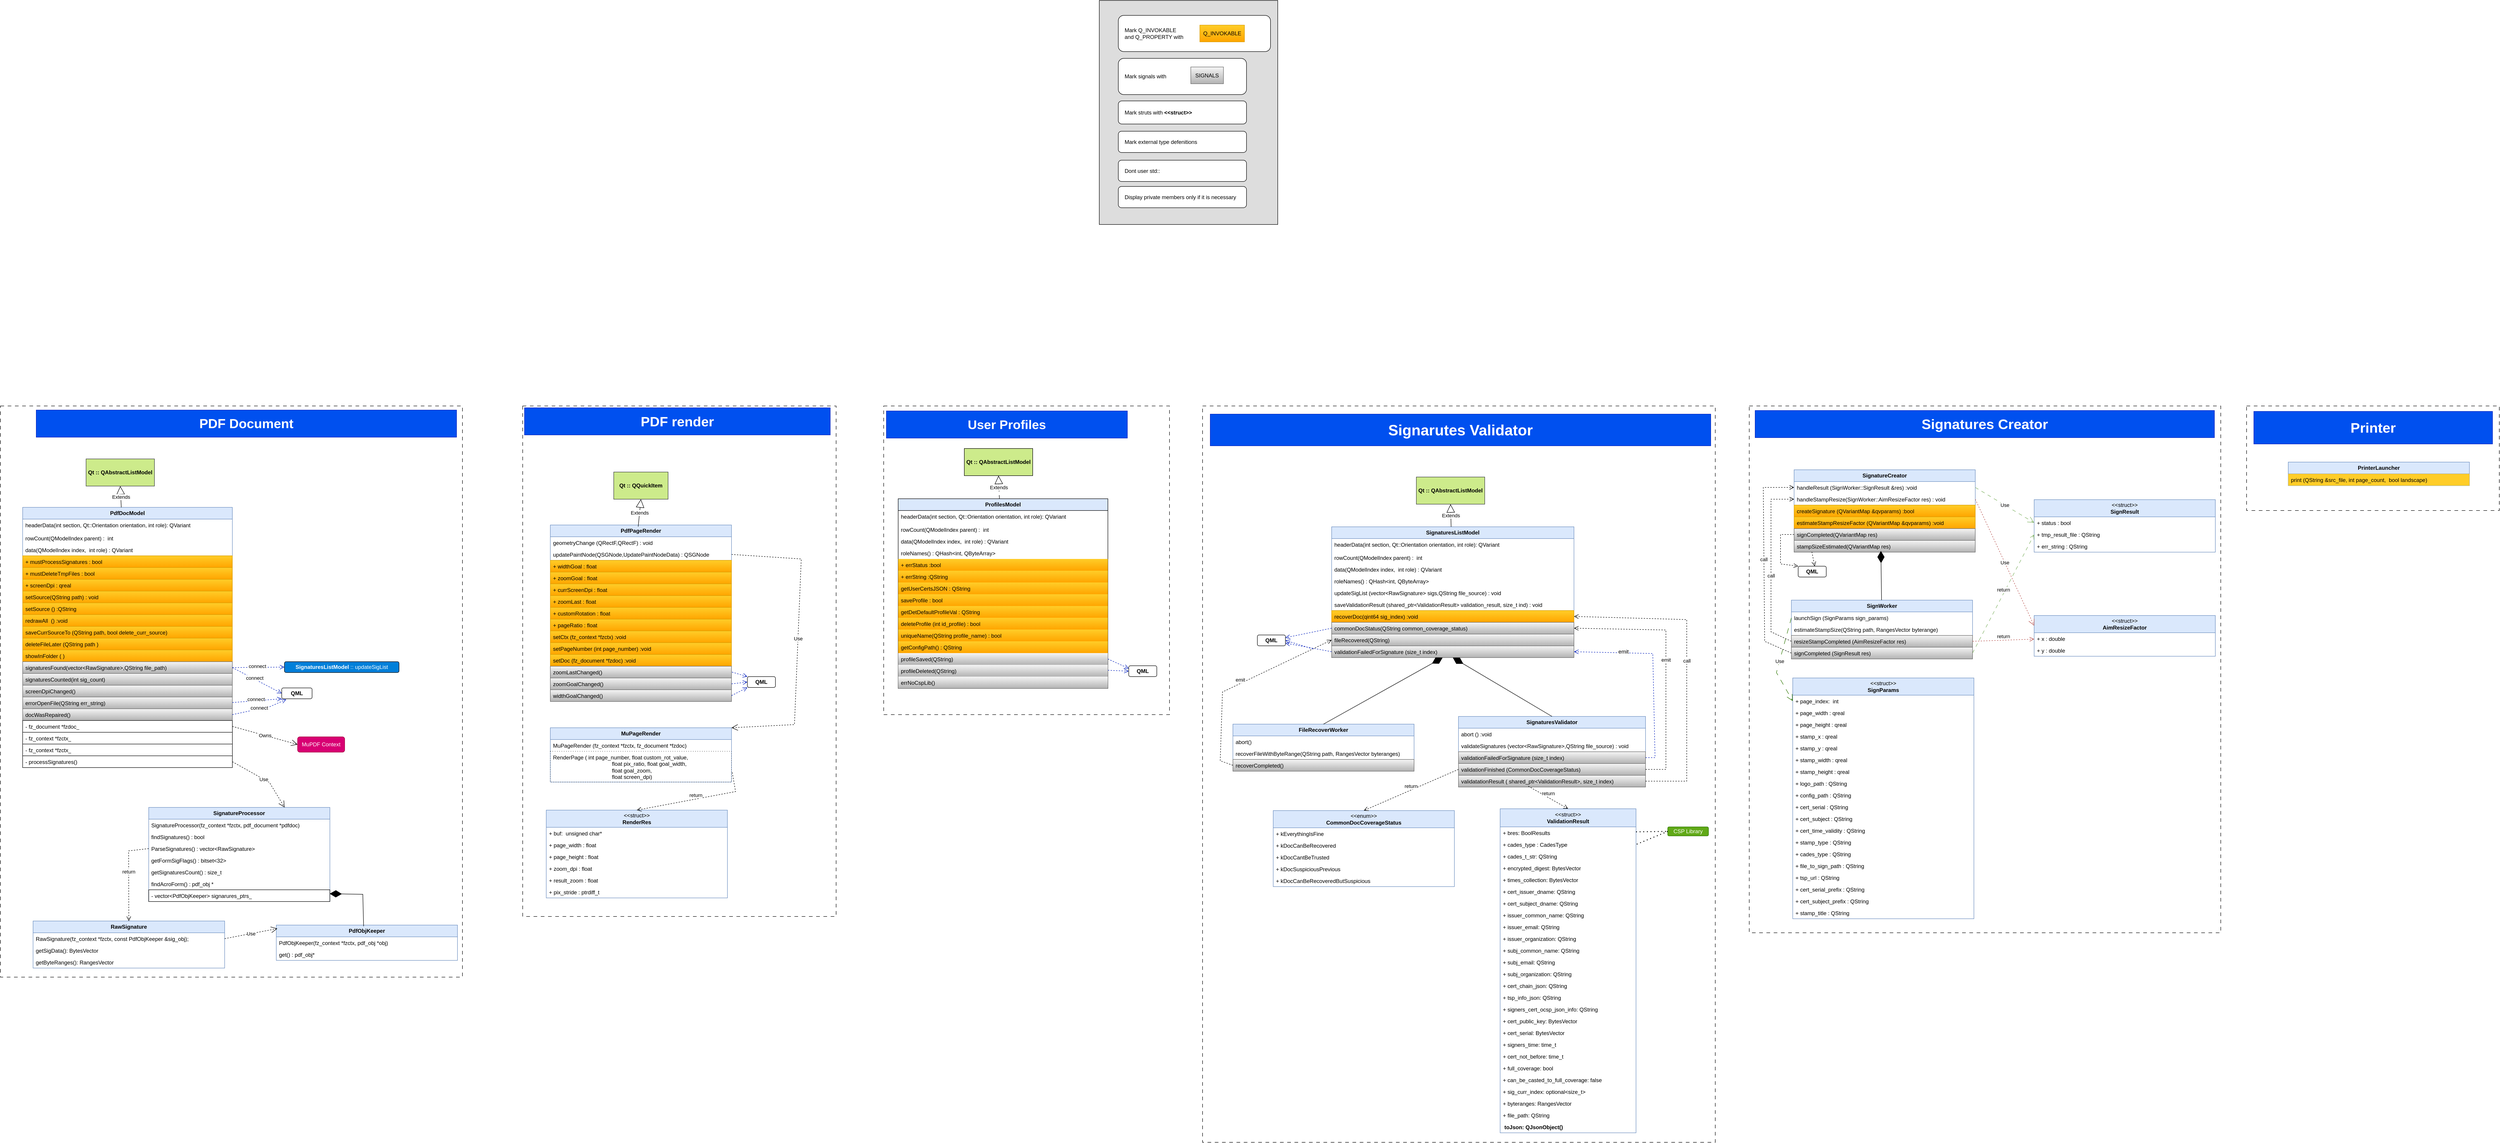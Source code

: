<mxfile version="26.2.13">
  <diagram name="Страница — 1" id="ids_veY4296oIZZvKDk3">
    <mxGraphModel dx="8008" dy="2612" grid="0" gridSize="10" guides="1" tooltips="1" connect="1" arrows="1" fold="1" page="0" pageScale="1" pageWidth="827" pageHeight="1169" math="0" shadow="0">
      <root>
        <mxCell id="0" />
        <mxCell id="1" parent="0" />
        <mxCell id="fxEE6p3iHH6ivwHfiIPT-459" value="" style="group" vertex="1" connectable="0" parent="1">
          <mxGeometry x="1833" y="2495" width="1132" height="1627" as="geometry" />
        </mxCell>
        <mxCell id="fxEE6p3iHH6ivwHfiIPT-442" value="" style="group;strokeColor=default;dashed=1;dashPattern=8 8;container=0;" vertex="1" connectable="0" parent="fxEE6p3iHH6ivwHfiIPT-459">
          <mxGeometry width="1132" height="1627" as="geometry" />
        </mxCell>
        <mxCell id="fxEE6p3iHH6ivwHfiIPT-92" value="&lt;b&gt;FileRecoverWorker&lt;/b&gt;" style="swimlane;fontStyle=0;childLayout=stackLayout;horizontal=1;startSize=26;fillColor=#dae8fc;horizontalStack=0;resizeParent=1;resizeParentMax=0;resizeLast=0;collapsible=1;marginBottom=0;whiteSpace=wrap;html=1;strokeColor=#6c8ebf;" vertex="1" parent="fxEE6p3iHH6ivwHfiIPT-459">
          <mxGeometry x="67" y="703" width="400" height="104" as="geometry" />
        </mxCell>
        <mxCell id="fxEE6p3iHH6ivwHfiIPT-96" value="abort()" style="text;strokeColor=none;fillColor=none;align=left;verticalAlign=top;spacingLeft=4;spacingRight=4;overflow=hidden;rotatable=0;points=[[0,0.5],[1,0.5]];portConstraint=eastwest;whiteSpace=wrap;html=1;" vertex="1" parent="fxEE6p3iHH6ivwHfiIPT-92">
          <mxGeometry y="26" width="400" height="26" as="geometry" />
        </mxCell>
        <mxCell id="fxEE6p3iHH6ivwHfiIPT-120" value="recoverFileWithByteRange(QString path, RangesVector byteranges)" style="text;strokeColor=none;fillColor=none;align=left;verticalAlign=top;spacingLeft=4;spacingRight=4;overflow=hidden;rotatable=0;points=[[0,0.5],[1,0.5]];portConstraint=eastwest;whiteSpace=wrap;html=1;" vertex="1" parent="fxEE6p3iHH6ivwHfiIPT-92">
          <mxGeometry y="52" width="400" height="26" as="geometry" />
        </mxCell>
        <mxCell id="fxEE6p3iHH6ivwHfiIPT-122" value="recoverCompleted()" style="text;strokeColor=#666666;fillColor=#f5f5f5;align=left;verticalAlign=top;spacingLeft=4;spacingRight=4;overflow=hidden;rotatable=0;points=[[0,0.5],[1,0.5]];portConstraint=eastwest;whiteSpace=wrap;html=1;gradientColor=#b3b3b3;" vertex="1" parent="fxEE6p3iHH6ivwHfiIPT-92">
          <mxGeometry y="78" width="400" height="26" as="geometry" />
        </mxCell>
        <mxCell id="fxEE6p3iHH6ivwHfiIPT-124" value="" style="group" vertex="1" connectable="0" parent="fxEE6p3iHH6ivwHfiIPT-459">
          <mxGeometry x="657" y="890" width="460" height="702" as="geometry" />
        </mxCell>
        <mxCell id="fxEE6p3iHH6ivwHfiIPT-2" value="&amp;lt;&amp;lt;struct&amp;gt;&amp;gt;&lt;br&gt;&lt;b&gt;ValidationResult&lt;/b&gt;" style="swimlane;fontStyle=0;childLayout=stackLayout;horizontal=1;startSize=40;fillColor=#dae8fc;horizontalStack=0;resizeParent=1;resizeParentMax=0;resizeLast=0;collapsible=1;marginBottom=0;whiteSpace=wrap;html=1;strokeColor=#6c8ebf;" vertex="1" parent="fxEE6p3iHH6ivwHfiIPT-124">
          <mxGeometry width="300" height="716" as="geometry" />
        </mxCell>
        <mxCell id="fxEE6p3iHH6ivwHfiIPT-3" value="+ bres: BoolResults" style="text;align=left;verticalAlign=top;spacingLeft=4;spacingRight=4;overflow=hidden;rotatable=0;points=[[0,0.5],[1,0.5]];portConstraint=eastwest;whiteSpace=wrap;html=1;" vertex="1" parent="fxEE6p3iHH6ivwHfiIPT-2">
          <mxGeometry y="40" width="300" height="26" as="geometry" />
        </mxCell>
        <mxCell id="fxEE6p3iHH6ivwHfiIPT-4" value="+ cades_type : CadesType" style="text;align=left;verticalAlign=top;spacingLeft=4;spacingRight=4;overflow=hidden;rotatable=0;points=[[0,0.5],[1,0.5]];portConstraint=eastwest;whiteSpace=wrap;html=1;" vertex="1" parent="fxEE6p3iHH6ivwHfiIPT-2">
          <mxGeometry y="66" width="300" height="26" as="geometry" />
        </mxCell>
        <mxCell id="fxEE6p3iHH6ivwHfiIPT-10" value="+ cades_t_str: QString" style="text;strokeColor=none;fillColor=none;align=left;verticalAlign=top;spacingLeft=4;spacingRight=4;overflow=hidden;rotatable=0;points=[[0,0.5],[1,0.5]];portConstraint=eastwest;whiteSpace=wrap;html=1;" vertex="1" parent="fxEE6p3iHH6ivwHfiIPT-2">
          <mxGeometry y="92" width="300" height="26" as="geometry" />
        </mxCell>
        <mxCell id="fxEE6p3iHH6ivwHfiIPT-5" value="+ encrypted_digest: BytesVector" style="text;strokeColor=none;fillColor=none;align=left;verticalAlign=top;spacingLeft=4;spacingRight=4;overflow=hidden;rotatable=0;points=[[0,0.5],[1,0.5]];portConstraint=eastwest;whiteSpace=wrap;html=1;" vertex="1" parent="fxEE6p3iHH6ivwHfiIPT-2">
          <mxGeometry y="118" width="300" height="26" as="geometry" />
        </mxCell>
        <mxCell id="fxEE6p3iHH6ivwHfiIPT-11" value="+ times_collection: BytesVector" style="text;strokeColor=none;fillColor=none;align=left;verticalAlign=top;spacingLeft=4;spacingRight=4;overflow=hidden;rotatable=0;points=[[0,0.5],[1,0.5]];portConstraint=eastwest;whiteSpace=wrap;html=1;" vertex="1" parent="fxEE6p3iHH6ivwHfiIPT-2">
          <mxGeometry y="144" width="300" height="26" as="geometry" />
        </mxCell>
        <mxCell id="fxEE6p3iHH6ivwHfiIPT-12" value="+ cert_issuer_dname: QString" style="text;strokeColor=none;fillColor=none;align=left;verticalAlign=top;spacingLeft=4;spacingRight=4;overflow=hidden;rotatable=0;points=[[0,0.5],[1,0.5]];portConstraint=eastwest;whiteSpace=wrap;html=1;" vertex="1" parent="fxEE6p3iHH6ivwHfiIPT-2">
          <mxGeometry y="170" width="300" height="26" as="geometry" />
        </mxCell>
        <mxCell id="fxEE6p3iHH6ivwHfiIPT-13" value="+ cert_subject_dname: QString" style="text;strokeColor=none;fillColor=none;align=left;verticalAlign=top;spacingLeft=4;spacingRight=4;overflow=hidden;rotatable=0;points=[[0,0.5],[1,0.5]];portConstraint=eastwest;whiteSpace=wrap;html=1;" vertex="1" parent="fxEE6p3iHH6ivwHfiIPT-2">
          <mxGeometry y="196" width="300" height="26" as="geometry" />
        </mxCell>
        <mxCell id="fxEE6p3iHH6ivwHfiIPT-17" value="+ issuer_common_name: QString" style="text;strokeColor=none;fillColor=none;align=left;verticalAlign=top;spacingLeft=4;spacingRight=4;overflow=hidden;rotatable=0;points=[[0,0.5],[1,0.5]];portConstraint=eastwest;whiteSpace=wrap;html=1;" vertex="1" parent="fxEE6p3iHH6ivwHfiIPT-2">
          <mxGeometry y="222" width="300" height="26" as="geometry" />
        </mxCell>
        <mxCell id="fxEE6p3iHH6ivwHfiIPT-21" value="+ issuer_email: QString" style="text;strokeColor=none;fillColor=none;align=left;verticalAlign=top;spacingLeft=4;spacingRight=4;overflow=hidden;rotatable=0;points=[[0,0.5],[1,0.5]];portConstraint=eastwest;whiteSpace=wrap;html=1;" vertex="1" parent="fxEE6p3iHH6ivwHfiIPT-2">
          <mxGeometry y="248" width="300" height="26" as="geometry" />
        </mxCell>
        <mxCell id="fxEE6p3iHH6ivwHfiIPT-22" value="+ issuer_organization: QString" style="text;strokeColor=none;fillColor=none;align=left;verticalAlign=top;spacingLeft=4;spacingRight=4;overflow=hidden;rotatable=0;points=[[0,0.5],[1,0.5]];portConstraint=eastwest;whiteSpace=wrap;html=1;" vertex="1" parent="fxEE6p3iHH6ivwHfiIPT-2">
          <mxGeometry y="274" width="300" height="26" as="geometry" />
        </mxCell>
        <mxCell id="fxEE6p3iHH6ivwHfiIPT-20" value="+ subj_common_name: QString" style="text;strokeColor=none;fillColor=none;align=left;verticalAlign=top;spacingLeft=4;spacingRight=4;overflow=hidden;rotatable=0;points=[[0,0.5],[1,0.5]];portConstraint=eastwest;whiteSpace=wrap;html=1;" vertex="1" parent="fxEE6p3iHH6ivwHfiIPT-2">
          <mxGeometry y="300" width="300" height="26" as="geometry" />
        </mxCell>
        <mxCell id="fxEE6p3iHH6ivwHfiIPT-19" value="+ subj_email: QString" style="text;strokeColor=none;fillColor=none;align=left;verticalAlign=top;spacingLeft=4;spacingRight=4;overflow=hidden;rotatable=0;points=[[0,0.5],[1,0.5]];portConstraint=eastwest;whiteSpace=wrap;html=1;" vertex="1" parent="fxEE6p3iHH6ivwHfiIPT-2">
          <mxGeometry y="326" width="300" height="26" as="geometry" />
        </mxCell>
        <mxCell id="fxEE6p3iHH6ivwHfiIPT-18" value="+ subj_organization: QString" style="text;strokeColor=none;fillColor=none;align=left;verticalAlign=top;spacingLeft=4;spacingRight=4;overflow=hidden;rotatable=0;points=[[0,0.5],[1,0.5]];portConstraint=eastwest;whiteSpace=wrap;html=1;" vertex="1" parent="fxEE6p3iHH6ivwHfiIPT-2">
          <mxGeometry y="352" width="300" height="26" as="geometry" />
        </mxCell>
        <mxCell id="fxEE6p3iHH6ivwHfiIPT-16" value="+ cert_chain_json: QString" style="text;strokeColor=none;fillColor=none;align=left;verticalAlign=top;spacingLeft=4;spacingRight=4;overflow=hidden;rotatable=0;points=[[0,0.5],[1,0.5]];portConstraint=eastwest;whiteSpace=wrap;html=1;" vertex="1" parent="fxEE6p3iHH6ivwHfiIPT-2">
          <mxGeometry y="378" width="300" height="26" as="geometry" />
        </mxCell>
        <mxCell id="fxEE6p3iHH6ivwHfiIPT-15" value="+ tsp_info_json: QString" style="text;strokeColor=none;fillColor=none;align=left;verticalAlign=top;spacingLeft=4;spacingRight=4;overflow=hidden;rotatable=0;points=[[0,0.5],[1,0.5]];portConstraint=eastwest;whiteSpace=wrap;html=1;" vertex="1" parent="fxEE6p3iHH6ivwHfiIPT-2">
          <mxGeometry y="404" width="300" height="26" as="geometry" />
        </mxCell>
        <mxCell id="fxEE6p3iHH6ivwHfiIPT-14" value="+ signers_cert_ocsp_json_info: QString" style="text;strokeColor=none;fillColor=none;align=left;verticalAlign=top;spacingLeft=4;spacingRight=4;overflow=hidden;rotatable=0;points=[[0,0.5],[1,0.5]];portConstraint=eastwest;whiteSpace=wrap;html=1;" vertex="1" parent="fxEE6p3iHH6ivwHfiIPT-2">
          <mxGeometry y="430" width="300" height="26" as="geometry" />
        </mxCell>
        <mxCell id="fxEE6p3iHH6ivwHfiIPT-23" value="+ cert_public_key: BytesVector" style="text;strokeColor=none;fillColor=none;align=left;verticalAlign=top;spacingLeft=4;spacingRight=4;overflow=hidden;rotatable=0;points=[[0,0.5],[1,0.5]];portConstraint=eastwest;whiteSpace=wrap;html=1;" vertex="1" parent="fxEE6p3iHH6ivwHfiIPT-2">
          <mxGeometry y="456" width="300" height="26" as="geometry" />
        </mxCell>
        <mxCell id="fxEE6p3iHH6ivwHfiIPT-42" value="+ cert_serial: BytesVector" style="text;strokeColor=none;fillColor=none;align=left;verticalAlign=top;spacingLeft=4;spacingRight=4;overflow=hidden;rotatable=0;points=[[0,0.5],[1,0.5]];portConstraint=eastwest;whiteSpace=wrap;html=1;" vertex="1" parent="fxEE6p3iHH6ivwHfiIPT-2">
          <mxGeometry y="482" width="300" height="26" as="geometry" />
        </mxCell>
        <mxCell id="fxEE6p3iHH6ivwHfiIPT-43" value="+ signers_time: time_t" style="text;strokeColor=none;fillColor=none;align=left;verticalAlign=top;spacingLeft=4;spacingRight=4;overflow=hidden;rotatable=0;points=[[0,0.5],[1,0.5]];portConstraint=eastwest;whiteSpace=wrap;html=1;" vertex="1" parent="fxEE6p3iHH6ivwHfiIPT-2">
          <mxGeometry y="508" width="300" height="26" as="geometry" />
        </mxCell>
        <mxCell id="fxEE6p3iHH6ivwHfiIPT-45" value="+ cert_not_before: time_t" style="text;strokeColor=none;fillColor=none;align=left;verticalAlign=top;spacingLeft=4;spacingRight=4;overflow=hidden;rotatable=0;points=[[0,0.5],[1,0.5]];portConstraint=eastwest;whiteSpace=wrap;html=1;" vertex="1" parent="fxEE6p3iHH6ivwHfiIPT-2">
          <mxGeometry y="534" width="300" height="26" as="geometry" />
        </mxCell>
        <mxCell id="fxEE6p3iHH6ivwHfiIPT-46" value="+ full_coverage: bool" style="text;strokeColor=none;fillColor=none;align=left;verticalAlign=top;spacingLeft=4;spacingRight=4;overflow=hidden;rotatable=0;points=[[0,0.5],[1,0.5]];portConstraint=eastwest;whiteSpace=wrap;html=1;" vertex="1" parent="fxEE6p3iHH6ivwHfiIPT-2">
          <mxGeometry y="560" width="300" height="26" as="geometry" />
        </mxCell>
        <mxCell id="fxEE6p3iHH6ivwHfiIPT-47" value="+ can_be_casted_to_full_coverage: false" style="text;strokeColor=none;fillColor=none;align=left;verticalAlign=top;spacingLeft=4;spacingRight=4;overflow=hidden;rotatable=0;points=[[0,0.5],[1,0.5]];portConstraint=eastwest;whiteSpace=wrap;html=1;" vertex="1" parent="fxEE6p3iHH6ivwHfiIPT-2">
          <mxGeometry y="586" width="300" height="26" as="geometry" />
        </mxCell>
        <mxCell id="fxEE6p3iHH6ivwHfiIPT-44" value="+ sig_curr_index: optional&amp;lt;size_t&amp;gt;" style="text;strokeColor=none;fillColor=none;align=left;verticalAlign=top;spacingLeft=4;spacingRight=4;overflow=hidden;rotatable=0;points=[[0,0.5],[1,0.5]];portConstraint=eastwest;whiteSpace=wrap;html=1;" vertex="1" parent="fxEE6p3iHH6ivwHfiIPT-2">
          <mxGeometry y="612" width="300" height="26" as="geometry" />
        </mxCell>
        <mxCell id="fxEE6p3iHH6ivwHfiIPT-48" value="+ byteranges: RangesVector" style="text;strokeColor=none;fillColor=none;align=left;verticalAlign=top;spacingLeft=4;spacingRight=4;overflow=hidden;rotatable=0;points=[[0,0.5],[1,0.5]];portConstraint=eastwest;whiteSpace=wrap;html=1;" vertex="1" parent="fxEE6p3iHH6ivwHfiIPT-2">
          <mxGeometry y="638" width="300" height="26" as="geometry" />
        </mxCell>
        <mxCell id="fxEE6p3iHH6ivwHfiIPT-49" value="+ file_path: QString" style="text;strokeColor=none;fillColor=none;align=left;verticalAlign=top;spacingLeft=4;spacingRight=4;overflow=hidden;rotatable=0;points=[[0,0.5],[1,0.5]];portConstraint=eastwest;whiteSpace=wrap;html=1;" vertex="1" parent="fxEE6p3iHH6ivwHfiIPT-2">
          <mxGeometry y="664" width="300" height="26" as="geometry" />
        </mxCell>
        <mxCell id="fxEE6p3iHH6ivwHfiIPT-50" value="&amp;nbsp;toJson: QJsonObject()" style="text;strokeColor=none;fillColor=none;align=left;verticalAlign=top;spacingLeft=4;spacingRight=4;overflow=hidden;rotatable=0;points=[[0,0.5],[1,0.5]];portConstraint=eastwest;whiteSpace=wrap;html=1;fontStyle=1" vertex="1" parent="fxEE6p3iHH6ivwHfiIPT-2">
          <mxGeometry y="690" width="300" height="26" as="geometry" />
        </mxCell>
        <mxCell id="fxEE6p3iHH6ivwHfiIPT-89" value="CSP Library" style="rounded=1;whiteSpace=wrap;html=1;fillColor=#60a917;fontColor=#ffffff;strokeColor=#2D7600;" vertex="1" parent="fxEE6p3iHH6ivwHfiIPT-124">
          <mxGeometry x="370" y="40" width="90" height="20" as="geometry" />
        </mxCell>
        <mxCell id="fxEE6p3iHH6ivwHfiIPT-90" value="" style="endArrow=none;dashed=1;html=1;dashPattern=1 3;strokeWidth=2;rounded=0;entryX=0;entryY=0.5;entryDx=0;entryDy=0;" edge="1" parent="fxEE6p3iHH6ivwHfiIPT-124" source="fxEE6p3iHH6ivwHfiIPT-3" target="fxEE6p3iHH6ivwHfiIPT-89">
          <mxGeometry width="50" height="50" relative="1" as="geometry">
            <mxPoint x="180" y="200" as="sourcePoint" />
            <mxPoint x="230" y="150" as="targetPoint" />
          </mxGeometry>
        </mxCell>
        <mxCell id="fxEE6p3iHH6ivwHfiIPT-91" value="" style="endArrow=none;dashed=1;html=1;dashPattern=1 3;strokeWidth=2;rounded=0;exitX=0;exitY=0.5;exitDx=0;exitDy=0;entryX=1;entryY=0.5;entryDx=0;entryDy=0;" edge="1" parent="fxEE6p3iHH6ivwHfiIPT-124" source="fxEE6p3iHH6ivwHfiIPT-89" target="fxEE6p3iHH6ivwHfiIPT-4">
          <mxGeometry width="50" height="50" relative="1" as="geometry">
            <mxPoint x="-270" y="157" as="sourcePoint" />
            <mxPoint x="-210" y="150" as="targetPoint" />
          </mxGeometry>
        </mxCell>
        <mxCell id="fxEE6p3iHH6ivwHfiIPT-265" value="&lt;b&gt;SignaturesValidator&lt;/b&gt;" style="swimlane;fontStyle=0;childLayout=stackLayout;horizontal=1;startSize=26;fillColor=#dae8fc;horizontalStack=0;resizeParent=1;resizeParentMax=0;resizeLast=0;collapsible=1;marginBottom=0;whiteSpace=wrap;html=1;strokeColor=#6c8ebf;" vertex="1" parent="fxEE6p3iHH6ivwHfiIPT-459">
          <mxGeometry x="565" y="686" width="413" height="156" as="geometry" />
        </mxCell>
        <mxCell id="fxEE6p3iHH6ivwHfiIPT-266" value="abort () :void" style="text;strokeColor=none;fillColor=none;align=left;verticalAlign=top;spacingLeft=4;spacingRight=4;overflow=hidden;rotatable=0;points=[[0,0.5],[1,0.5]];portConstraint=eastwest;whiteSpace=wrap;html=1;" vertex="1" parent="fxEE6p3iHH6ivwHfiIPT-265">
          <mxGeometry y="26" width="413" height="26" as="geometry" />
        </mxCell>
        <mxCell id="fxEE6p3iHH6ivwHfiIPT-267" value="validateSignatures (vector&amp;lt;RawSignature&amp;gt;,QString file_source) : void" style="text;strokeColor=none;fillColor=none;align=left;verticalAlign=top;spacingLeft=4;spacingRight=4;overflow=hidden;rotatable=0;points=[[0,0.5],[1,0.5]];portConstraint=eastwest;whiteSpace=wrap;html=1;" vertex="1" parent="fxEE6p3iHH6ivwHfiIPT-265">
          <mxGeometry y="52" width="413" height="26" as="geometry" />
        </mxCell>
        <mxCell id="fxEE6p3iHH6ivwHfiIPT-299" value="validationFailedForSignature (size_t index)" style="text;strokeColor=#666666;fillColor=#f5f5f5;align=left;verticalAlign=top;spacingLeft=4;spacingRight=4;overflow=hidden;rotatable=0;points=[[0,0.5],[1,0.5]];portConstraint=eastwest;whiteSpace=wrap;html=1;gradientColor=#b3b3b3;" vertex="1" parent="fxEE6p3iHH6ivwHfiIPT-265">
          <mxGeometry y="78" width="413" height="26" as="geometry" />
        </mxCell>
        <mxCell id="fxEE6p3iHH6ivwHfiIPT-270" value="validationFinished (CommonDocCoverageStatus)" style="text;strokeColor=#666666;fillColor=#f5f5f5;align=left;verticalAlign=top;spacingLeft=4;spacingRight=4;overflow=hidden;rotatable=0;points=[[0,0.5],[1,0.5]];portConstraint=eastwest;whiteSpace=wrap;html=1;gradientColor=#b3b3b3;" vertex="1" parent="fxEE6p3iHH6ivwHfiIPT-265">
          <mxGeometry y="104" width="413" height="26" as="geometry" />
        </mxCell>
        <mxCell id="fxEE6p3iHH6ivwHfiIPT-271" value="validatationResult ( shared_ptr&amp;lt;ValidationResult&amp;gt;, size_t index)" style="text;strokeColor=#666666;fillColor=#f5f5f5;align=left;verticalAlign=top;spacingLeft=4;spacingRight=4;overflow=hidden;rotatable=0;points=[[0,0.5],[1,0.5]];portConstraint=eastwest;whiteSpace=wrap;html=1;gradientColor=#b3b3b3;" vertex="1" parent="fxEE6p3iHH6ivwHfiIPT-265">
          <mxGeometry y="130" width="413" height="26" as="geometry" />
        </mxCell>
        <mxCell id="fxEE6p3iHH6ivwHfiIPT-272" value="&amp;lt;&amp;lt;enum&amp;gt;&amp;gt;&lt;br&gt;&lt;b&gt;CommonDocCoverageStatus&lt;/b&gt;" style="swimlane;fontStyle=0;childLayout=stackLayout;horizontal=1;startSize=38;fillColor=#dae8fc;horizontalStack=0;resizeParent=1;resizeParentMax=0;resizeLast=0;collapsible=1;marginBottom=0;whiteSpace=wrap;html=1;strokeColor=#6c8ebf;" vertex="1" parent="fxEE6p3iHH6ivwHfiIPT-459">
          <mxGeometry x="156" y="894" width="400" height="168" as="geometry" />
        </mxCell>
        <mxCell id="fxEE6p3iHH6ivwHfiIPT-291" value="+ kEverythingIsFine" style="text;strokeColor=none;fillColor=none;align=left;verticalAlign=top;spacingLeft=4;spacingRight=4;overflow=hidden;rotatable=0;points=[[0,0.5],[1,0.5]];portConstraint=eastwest;whiteSpace=wrap;html=1;" vertex="1" parent="fxEE6p3iHH6ivwHfiIPT-272">
          <mxGeometry y="38" width="400" height="26" as="geometry" />
        </mxCell>
        <mxCell id="fxEE6p3iHH6ivwHfiIPT-292" value="+ kDocCanBeRecovered" style="text;strokeColor=none;fillColor=none;align=left;verticalAlign=top;spacingLeft=4;spacingRight=4;overflow=hidden;rotatable=0;points=[[0,0.5],[1,0.5]];portConstraint=eastwest;whiteSpace=wrap;html=1;" vertex="1" parent="fxEE6p3iHH6ivwHfiIPT-272">
          <mxGeometry y="64" width="400" height="26" as="geometry" />
        </mxCell>
        <mxCell id="fxEE6p3iHH6ivwHfiIPT-293" value="+ kDocCantBeTrusted" style="text;strokeColor=none;fillColor=none;align=left;verticalAlign=top;spacingLeft=4;spacingRight=4;overflow=hidden;rotatable=0;points=[[0,0.5],[1,0.5]];portConstraint=eastwest;whiteSpace=wrap;html=1;" vertex="1" parent="fxEE6p3iHH6ivwHfiIPT-272">
          <mxGeometry y="90" width="400" height="26" as="geometry" />
        </mxCell>
        <mxCell id="fxEE6p3iHH6ivwHfiIPT-294" value="+ kDocSuspiciousPrevious&lt;div&gt;&lt;br/&gt;&lt;/div&gt;" style="text;strokeColor=none;fillColor=none;align=left;verticalAlign=top;spacingLeft=4;spacingRight=4;overflow=hidden;rotatable=0;points=[[0,0.5],[1,0.5]];portConstraint=eastwest;whiteSpace=wrap;html=1;" vertex="1" parent="fxEE6p3iHH6ivwHfiIPT-272">
          <mxGeometry y="116" width="400" height="26" as="geometry" />
        </mxCell>
        <mxCell id="fxEE6p3iHH6ivwHfiIPT-295" value="+ kDocCanBeRecoveredButSuspicious&lt;div&gt;&lt;br&gt;&lt;/div&gt;" style="text;strokeColor=none;fillColor=none;align=left;verticalAlign=top;spacingLeft=4;spacingRight=4;overflow=hidden;rotatable=0;points=[[0,0.5],[1,0.5]];portConstraint=eastwest;whiteSpace=wrap;html=1;" vertex="1" parent="fxEE6p3iHH6ivwHfiIPT-272">
          <mxGeometry y="142" width="400" height="26" as="geometry" />
        </mxCell>
        <mxCell id="fxEE6p3iHH6ivwHfiIPT-296" value="return" style="html=1;verticalAlign=bottom;endArrow=open;dashed=1;endSize=8;curved=0;rounded=0;exitX=0;exitY=0.5;exitDx=0;exitDy=0;entryX=0.5;entryY=0;entryDx=0;entryDy=0;" edge="1" parent="fxEE6p3iHH6ivwHfiIPT-459" source="fxEE6p3iHH6ivwHfiIPT-270" target="fxEE6p3iHH6ivwHfiIPT-272">
          <mxGeometry relative="1" as="geometry">
            <mxPoint x="574" y="1212" as="sourcePoint" />
            <mxPoint x="899" y="979" as="targetPoint" />
          </mxGeometry>
        </mxCell>
        <mxCell id="fxEE6p3iHH6ivwHfiIPT-298" value="return" style="html=1;verticalAlign=bottom;endArrow=open;dashed=1;endSize=8;curved=0;rounded=0;entryX=0.5;entryY=0;entryDx=0;entryDy=0;exitX=0.373;exitY=0.923;exitDx=0;exitDy=0;exitPerimeter=0;" edge="1" parent="fxEE6p3iHH6ivwHfiIPT-459" source="fxEE6p3iHH6ivwHfiIPT-271" target="fxEE6p3iHH6ivwHfiIPT-2">
          <mxGeometry relative="1" as="geometry">
            <mxPoint x="566" y="983" as="sourcePoint" />
            <mxPoint x="891" y="750" as="targetPoint" />
          </mxGeometry>
        </mxCell>
        <mxCell id="fxEE6p3iHH6ivwHfiIPT-413" value="" style="group" vertex="1" connectable="0" parent="fxEE6p3iHH6ivwHfiIPT-459">
          <mxGeometry x="285" y="133" width="535" height="553" as="geometry" />
        </mxCell>
        <mxCell id="fxEE6p3iHH6ivwHfiIPT-414" value="&lt;b&gt;SignaturesListModel&lt;/b&gt;" style="swimlane;fontStyle=0;childLayout=stackLayout;horizontal=1;startSize=26;fillColor=#dae8fc;horizontalStack=0;resizeParent=1;resizeParentMax=0;resizeLast=0;collapsible=1;marginBottom=0;whiteSpace=wrap;html=1;strokeColor=#6c8ebf;" vertex="1" parent="fxEE6p3iHH6ivwHfiIPT-413">
          <mxGeometry y="134" width="535" height="289" as="geometry" />
        </mxCell>
        <mxCell id="fxEE6p3iHH6ivwHfiIPT-415" value="&lt;div&gt;headerData(int section, Qt::Orientation orientation, int role): QVariant&lt;/div&gt;&lt;div&gt;&lt;br&gt;&lt;/div&gt;" style="text;strokeColor=none;fillColor=none;align=left;verticalAlign=top;spacingLeft=4;spacingRight=4;overflow=hidden;rotatable=0;points=[[0,0.5],[1,0.5]];portConstraint=eastwest;whiteSpace=wrap;html=1;" vertex="1" parent="fxEE6p3iHH6ivwHfiIPT-414">
          <mxGeometry y="26" width="535" height="29" as="geometry" />
        </mxCell>
        <mxCell id="fxEE6p3iHH6ivwHfiIPT-416" value="rowCount(QModelIndex parent) :&amp;nbsp; int" style="text;strokeColor=none;fillColor=none;align=left;verticalAlign=top;spacingLeft=4;spacingRight=4;overflow=hidden;rotatable=0;points=[[0,0.5],[1,0.5]];portConstraint=eastwest;whiteSpace=wrap;html=1;" vertex="1" parent="fxEE6p3iHH6ivwHfiIPT-414">
          <mxGeometry y="55" width="535" height="26" as="geometry" />
        </mxCell>
        <mxCell id="fxEE6p3iHH6ivwHfiIPT-417" value="data(QModelIndex index,&amp;nbsp; int role) : QVariant" style="text;strokeColor=none;fillColor=none;align=left;verticalAlign=top;spacingLeft=4;spacingRight=4;overflow=hidden;rotatable=0;points=[[0,0.5],[1,0.5]];portConstraint=eastwest;whiteSpace=wrap;html=1;" vertex="1" parent="fxEE6p3iHH6ivwHfiIPT-414">
          <mxGeometry y="81" width="535" height="26" as="geometry" />
        </mxCell>
        <mxCell id="fxEE6p3iHH6ivwHfiIPT-418" value="roleNames() : QHash&amp;lt;int, QByteArray&amp;gt;" style="text;strokeColor=none;fillColor=none;align=left;verticalAlign=top;spacingLeft=4;spacingRight=4;overflow=hidden;rotatable=0;points=[[0,0.5],[1,0.5]];portConstraint=eastwest;whiteSpace=wrap;html=1;" vertex="1" parent="fxEE6p3iHH6ivwHfiIPT-414">
          <mxGeometry y="107" width="535" height="26" as="geometry" />
        </mxCell>
        <mxCell id="fxEE6p3iHH6ivwHfiIPT-432" value="updateSigList (vector&amp;lt;RawSignature&amp;gt; sigs,QString file_source) : void" style="text;strokeColor=none;fillColor=none;align=left;verticalAlign=top;spacingLeft=4;spacingRight=4;overflow=hidden;rotatable=0;points=[[0,0.5],[1,0.5]];portConstraint=eastwest;whiteSpace=wrap;html=1;" vertex="1" parent="fxEE6p3iHH6ivwHfiIPT-414">
          <mxGeometry y="133" width="535" height="26" as="geometry" />
        </mxCell>
        <mxCell id="fxEE6p3iHH6ivwHfiIPT-433" value="saveValidationResult (shared_ptr&amp;lt;ValidationResult&amp;gt; validation_result, size_t ind) : void" style="text;strokeColor=none;fillColor=none;align=left;verticalAlign=top;spacingLeft=4;spacingRight=4;overflow=hidden;rotatable=0;points=[[0,0.5],[1,0.5]];portConstraint=eastwest;whiteSpace=wrap;html=1;" vertex="1" parent="fxEE6p3iHH6ivwHfiIPT-414">
          <mxGeometry y="159" width="535" height="26" as="geometry" />
        </mxCell>
        <mxCell id="fxEE6p3iHH6ivwHfiIPT-419" value="recoverDoc(qint64 sig_index) :void" style="text;strokeColor=#d79b00;fillColor=#ffcd28;align=left;verticalAlign=top;spacingLeft=4;spacingRight=4;overflow=hidden;rotatable=0;points=[[0,0.5],[1,0.5]];portConstraint=eastwest;whiteSpace=wrap;html=1;gradientColor=#ffa500;" vertex="1" parent="fxEE6p3iHH6ivwHfiIPT-414">
          <mxGeometry y="185" width="535" height="26" as="geometry" />
        </mxCell>
        <mxCell id="fxEE6p3iHH6ivwHfiIPT-427" value="commonDocStatus(QString common_coverage_status)" style="text;strokeColor=#666666;fillColor=#f5f5f5;align=left;verticalAlign=top;spacingLeft=4;spacingRight=4;overflow=hidden;rotatable=0;points=[[0,0.5],[1,0.5]];portConstraint=eastwest;whiteSpace=wrap;html=1;gradientColor=#b3b3b3;" vertex="1" parent="fxEE6p3iHH6ivwHfiIPT-414">
          <mxGeometry y="211" width="535" height="26" as="geometry" />
        </mxCell>
        <mxCell id="fxEE6p3iHH6ivwHfiIPT-428" value="fileRecovered(QString)" style="text;strokeColor=#666666;fillColor=#f5f5f5;align=left;verticalAlign=top;spacingLeft=4;spacingRight=4;overflow=hidden;rotatable=0;points=[[0,0.5],[1,0.5]];portConstraint=eastwest;whiteSpace=wrap;html=1;gradientColor=#b3b3b3;" vertex="1" parent="fxEE6p3iHH6ivwHfiIPT-414">
          <mxGeometry y="237" width="535" height="26" as="geometry" />
        </mxCell>
        <mxCell id="fxEE6p3iHH6ivwHfiIPT-429" value="validationFailedForSignature (size_t index)" style="text;strokeColor=#666666;fillColor=#f5f5f5;align=left;verticalAlign=top;spacingLeft=4;spacingRight=4;overflow=hidden;rotatable=0;points=[[0,0.5],[1,0.5]];portConstraint=eastwest;whiteSpace=wrap;html=1;gradientColor=#b3b3b3;" vertex="1" parent="fxEE6p3iHH6ivwHfiIPT-414">
          <mxGeometry y="263" width="535" height="26" as="geometry" />
        </mxCell>
        <mxCell id="fxEE6p3iHH6ivwHfiIPT-430" value="Qt :: QAbstractListModel" style="rounded=0;whiteSpace=wrap;html=1;fillColor=#cdeb8b;strokeColor=#36393d;fontStyle=1" vertex="1" parent="fxEE6p3iHH6ivwHfiIPT-413">
          <mxGeometry x="187" y="24" width="151" height="60" as="geometry" />
        </mxCell>
        <mxCell id="fxEE6p3iHH6ivwHfiIPT-431" value="Extends" style="endArrow=block;endSize=16;endFill=0;html=1;rounded=0;entryX=0.5;entryY=1;entryDx=0;entryDy=0;" edge="1" parent="fxEE6p3iHH6ivwHfiIPT-413" source="fxEE6p3iHH6ivwHfiIPT-414" target="fxEE6p3iHH6ivwHfiIPT-430">
          <mxGeometry width="160" relative="1" as="geometry">
            <mxPoint x="-434" y="-27" as="sourcePoint" />
            <mxPoint x="-428" y="-88" as="targetPoint" />
          </mxGeometry>
        </mxCell>
        <mxCell id="fxEE6p3iHH6ivwHfiIPT-434" value="" style="endArrow=diamondThin;endFill=1;endSize=24;html=1;rounded=0;entryX=0.458;entryY=1;entryDx=0;entryDy=0;entryPerimeter=0;exitX=0.5;exitY=0;exitDx=0;exitDy=0;" edge="1" parent="fxEE6p3iHH6ivwHfiIPT-459" source="fxEE6p3iHH6ivwHfiIPT-92" target="fxEE6p3iHH6ivwHfiIPT-429">
          <mxGeometry width="160" relative="1" as="geometry">
            <mxPoint x="607" y="751" as="sourcePoint" />
            <mxPoint x="767" y="751" as="targetPoint" />
          </mxGeometry>
        </mxCell>
        <mxCell id="fxEE6p3iHH6ivwHfiIPT-435" value="" style="endArrow=diamondThin;endFill=1;endSize=24;html=1;rounded=0;entryX=0.5;entryY=1;entryDx=0;entryDy=0;exitX=0.5;exitY=0;exitDx=0;exitDy=0;" edge="1" parent="fxEE6p3iHH6ivwHfiIPT-459" source="fxEE6p3iHH6ivwHfiIPT-265" target="fxEE6p3iHH6ivwHfiIPT-414">
          <mxGeometry width="160" relative="1" as="geometry">
            <mxPoint x="607" y="751" as="sourcePoint" />
            <mxPoint x="767" y="751" as="targetPoint" />
          </mxGeometry>
        </mxCell>
        <mxCell id="fxEE6p3iHH6ivwHfiIPT-458" value="&lt;b&gt;&lt;font style=&quot;font-size: 33px;&quot;&gt;Signarutes Validator&lt;/font&gt;&lt;/b&gt;" style="rounded=0;whiteSpace=wrap;html=1;fillColor=#0050ef;fontColor=#ffffff;strokeColor=#001DBC;" vertex="1" parent="fxEE6p3iHH6ivwHfiIPT-459">
          <mxGeometry x="17" y="18" width="1105" height="70" as="geometry" />
        </mxCell>
        <mxCell id="fxEE6p3iHH6ivwHfiIPT-613" value="&lt;b&gt;QML&lt;/b&gt;" style="rounded=1;whiteSpace=wrap;html=1;" vertex="1" parent="fxEE6p3iHH6ivwHfiIPT-459">
          <mxGeometry x="121" y="506" width="62" height="24" as="geometry" />
        </mxCell>
        <mxCell id="fxEE6p3iHH6ivwHfiIPT-614" value="" style="html=1;verticalAlign=bottom;endArrow=open;dashed=1;endSize=8;curved=0;rounded=0;entryX=1;entryY=0.25;entryDx=0;entryDy=0;fillColor=#0050ef;strokeColor=#001DBC;exitX=0;exitY=0.5;exitDx=0;exitDy=0;" edge="1" parent="fxEE6p3iHH6ivwHfiIPT-459" source="fxEE6p3iHH6ivwHfiIPT-427" target="fxEE6p3iHH6ivwHfiIPT-613">
          <mxGeometry x="-0.047" y="-6" relative="1" as="geometry">
            <mxPoint x="-248" y="588" as="sourcePoint" />
            <mxPoint x="-202" y="609" as="targetPoint" />
            <mxPoint as="offset" />
          </mxGeometry>
        </mxCell>
        <mxCell id="fxEE6p3iHH6ivwHfiIPT-617" value="" style="html=1;verticalAlign=bottom;endArrow=open;dashed=1;endSize=8;curved=0;rounded=0;entryX=1;entryY=0.75;entryDx=0;entryDy=0;fillColor=#0050ef;strokeColor=#001DBC;exitX=0;exitY=0.5;exitDx=0;exitDy=0;" edge="1" parent="fxEE6p3iHH6ivwHfiIPT-459" source="fxEE6p3iHH6ivwHfiIPT-429" target="fxEE6p3iHH6ivwHfiIPT-613">
          <mxGeometry x="-0.047" y="-6" relative="1" as="geometry">
            <mxPoint x="294" y="526" as="sourcePoint" />
            <mxPoint x="170" y="566" as="targetPoint" />
            <mxPoint as="offset" />
          </mxGeometry>
        </mxCell>
        <mxCell id="fxEE6p3iHH6ivwHfiIPT-618" value="emit" style="html=1;verticalAlign=bottom;endArrow=open;dashed=1;endSize=8;curved=0;rounded=0;exitX=0;exitY=0.5;exitDx=0;exitDy=0;entryX=0;entryY=0.5;entryDx=0;entryDy=0;" edge="1" parent="fxEE6p3iHH6ivwHfiIPT-459" source="fxEE6p3iHH6ivwHfiIPT-122" target="fxEE6p3iHH6ivwHfiIPT-428">
          <mxGeometry relative="1" as="geometry">
            <mxPoint x="77" y="955" as="sourcePoint" />
            <mxPoint x="511" y="626" as="targetPoint" />
            <Array as="points">
              <mxPoint x="39" y="784" />
              <mxPoint x="44" y="632" />
            </Array>
          </mxGeometry>
        </mxCell>
        <mxCell id="fxEE6p3iHH6ivwHfiIPT-620" value="" style="html=1;verticalAlign=bottom;endArrow=open;dashed=1;endSize=8;curved=0;rounded=0;fillColor=#0050ef;strokeColor=#001DBC;exitX=1;exitY=0.5;exitDx=0;exitDy=0;entryX=1;entryY=0.5;entryDx=0;entryDy=0;" edge="1" parent="fxEE6p3iHH6ivwHfiIPT-459" source="fxEE6p3iHH6ivwHfiIPT-299" target="fxEE6p3iHH6ivwHfiIPT-429">
          <mxGeometry x="-0.047" y="-6" relative="1" as="geometry">
            <mxPoint x="975" y="769" as="sourcePoint" />
            <mxPoint x="817" y="535" as="targetPoint" />
            <mxPoint as="offset" />
            <Array as="points">
              <mxPoint x="999" y="777" />
              <mxPoint x="994" y="547" />
            </Array>
          </mxGeometry>
        </mxCell>
        <mxCell id="fxEE6p3iHH6ivwHfiIPT-622" value="emit" style="edgeLabel;html=1;align=center;verticalAlign=middle;resizable=0;points=[];pointerEvents=0;fontFamily=Helvetica;fontSize=12;fontColor=default;fillColor=none;gradientColor=none;" vertex="1" connectable="0" parent="fxEE6p3iHH6ivwHfiIPT-620">
          <mxGeometry x="0.208" y="-1" relative="1" as="geometry">
            <mxPoint x="-59" y="-3" as="offset" />
          </mxGeometry>
        </mxCell>
        <mxCell id="fxEE6p3iHH6ivwHfiIPT-621" value="emit" style="html=1;verticalAlign=bottom;endArrow=open;dashed=1;endSize=8;curved=0;rounded=0;entryX=1;entryY=0.5;entryDx=0;entryDy=0;exitX=1;exitY=0.75;exitDx=0;exitDy=0;" edge="1" parent="fxEE6p3iHH6ivwHfiIPT-459" source="fxEE6p3iHH6ivwHfiIPT-265" target="fxEE6p3iHH6ivwHfiIPT-427">
          <mxGeometry relative="1" as="geometry">
            <mxPoint x="1090" y="745" as="sourcePoint" />
            <mxPoint x="743" y="536" as="targetPoint" />
            <Array as="points">
              <mxPoint x="1023" y="803" />
              <mxPoint x="1023" y="495" />
            </Array>
          </mxGeometry>
        </mxCell>
        <mxCell id="fxEE6p3iHH6ivwHfiIPT-623" value="call" style="html=1;verticalAlign=bottom;endArrow=open;dashed=1;endSize=8;curved=0;rounded=0;exitX=1;exitY=0.5;exitDx=0;exitDy=0;entryX=1;entryY=0.5;entryDx=0;entryDy=0;" edge="1" parent="fxEE6p3iHH6ivwHfiIPT-459" source="fxEE6p3iHH6ivwHfiIPT-271" target="fxEE6p3iHH6ivwHfiIPT-419">
          <mxGeometry relative="1" as="geometry">
            <mxPoint x="418" y="869" as="sourcePoint" />
            <mxPoint x="743" y="636" as="targetPoint" />
            <Array as="points">
              <mxPoint x="1069" y="829" />
              <mxPoint x="1069" y="472" />
            </Array>
          </mxGeometry>
        </mxCell>
        <mxCell id="fxEE6p3iHH6ivwHfiIPT-461" value="" style="group" vertex="1" connectable="0" parent="1">
          <mxGeometry x="3040" y="2495" width="1041" height="1164" as="geometry" />
        </mxCell>
        <mxCell id="fxEE6p3iHH6ivwHfiIPT-447" value="" style="group;strokeColor=default;dashed=1;dashPattern=8 8;container=0;" vertex="1" connectable="0" parent="fxEE6p3iHH6ivwHfiIPT-461">
          <mxGeometry width="1041" height="1164" as="geometry" />
        </mxCell>
        <mxCell id="fxEE6p3iHH6ivwHfiIPT-164" value="&lt;b&gt;SignWorker&lt;/b&gt;" style="swimlane;fontStyle=0;childLayout=stackLayout;horizontal=1;startSize=26;fillColor=#dae8fc;horizontalStack=0;resizeParent=1;resizeParentMax=0;resizeLast=0;collapsible=1;marginBottom=0;whiteSpace=wrap;html=1;strokeColor=#6c8ebf;" vertex="1" parent="fxEE6p3iHH6ivwHfiIPT-461">
          <mxGeometry x="93" y="429" width="400" height="130" as="geometry" />
        </mxCell>
        <mxCell id="fxEE6p3iHH6ivwHfiIPT-165" value="launchSign (SignParams sign_params)" style="text;strokeColor=none;fillColor=none;align=left;verticalAlign=top;spacingLeft=4;spacingRight=4;overflow=hidden;rotatable=0;points=[[0,0.5],[1,0.5]];portConstraint=eastwest;whiteSpace=wrap;html=1;" vertex="1" parent="fxEE6p3iHH6ivwHfiIPT-164">
          <mxGeometry y="26" width="400" height="26" as="geometry" />
        </mxCell>
        <mxCell id="fxEE6p3iHH6ivwHfiIPT-166" value="estimateStampSize(QString path, RangesVector byterange)" style="text;strokeColor=none;fillColor=none;align=left;verticalAlign=top;spacingLeft=4;spacingRight=4;overflow=hidden;rotatable=0;points=[[0,0.5],[1,0.5]];portConstraint=eastwest;whiteSpace=wrap;html=1;" vertex="1" parent="fxEE6p3iHH6ivwHfiIPT-164">
          <mxGeometry y="52" width="400" height="26" as="geometry" />
        </mxCell>
        <mxCell id="fxEE6p3iHH6ivwHfiIPT-168" value="resizeStampCompleted (AimResizeFactor res)" style="text;strokeColor=#666666;fillColor=#f5f5f5;align=left;verticalAlign=top;spacingLeft=4;spacingRight=4;overflow=hidden;rotatable=0;points=[[0,0.5],[1,0.5]];portConstraint=eastwest;whiteSpace=wrap;html=1;gradientColor=#b3b3b3;" vertex="1" parent="fxEE6p3iHH6ivwHfiIPT-164">
          <mxGeometry y="78" width="400" height="26" as="geometry" />
        </mxCell>
        <mxCell id="fxEE6p3iHH6ivwHfiIPT-167" value="signCompleted (SignResult res)" style="text;strokeColor=#666666;fillColor=#f5f5f5;align=left;verticalAlign=top;spacingLeft=4;spacingRight=4;overflow=hidden;rotatable=0;points=[[0,0.5],[1,0.5]];portConstraint=eastwest;whiteSpace=wrap;html=1;gradientColor=#b3b3b3;" vertex="1" parent="fxEE6p3iHH6ivwHfiIPT-164">
          <mxGeometry y="104" width="400" height="26" as="geometry" />
        </mxCell>
        <mxCell id="fxEE6p3iHH6ivwHfiIPT-169" value="&amp;lt;&amp;lt;struct&amp;gt;&amp;gt;&lt;br&gt;&lt;b&gt;SignParams&lt;/b&gt;" style="swimlane;fontStyle=0;childLayout=stackLayout;horizontal=1;startSize=38;fillColor=#dae8fc;horizontalStack=0;resizeParent=1;resizeParentMax=0;resizeLast=0;collapsible=1;marginBottom=0;whiteSpace=wrap;html=1;strokeColor=#6c8ebf;" vertex="1" parent="fxEE6p3iHH6ivwHfiIPT-461">
          <mxGeometry x="96" y="601" width="400" height="532" as="geometry" />
        </mxCell>
        <mxCell id="fxEE6p3iHH6ivwHfiIPT-170" value="+ page_index:&amp;nbsp; int" style="text;strokeColor=none;fillColor=none;align=left;verticalAlign=top;spacingLeft=4;spacingRight=4;overflow=hidden;rotatable=0;points=[[0,0.5],[1,0.5]];portConstraint=eastwest;whiteSpace=wrap;html=1;" vertex="1" parent="fxEE6p3iHH6ivwHfiIPT-169">
          <mxGeometry y="38" width="400" height="26" as="geometry" />
        </mxCell>
        <mxCell id="fxEE6p3iHH6ivwHfiIPT-176" value="+ page_width : qreal" style="text;strokeColor=none;fillColor=none;align=left;verticalAlign=top;spacingLeft=4;spacingRight=4;overflow=hidden;rotatable=0;points=[[0,0.5],[1,0.5]];portConstraint=eastwest;whiteSpace=wrap;html=1;" vertex="1" parent="fxEE6p3iHH6ivwHfiIPT-169">
          <mxGeometry y="64" width="400" height="26" as="geometry" />
        </mxCell>
        <mxCell id="fxEE6p3iHH6ivwHfiIPT-187" value="+ page_height : qreal" style="text;strokeColor=none;fillColor=none;align=left;verticalAlign=top;spacingLeft=4;spacingRight=4;overflow=hidden;rotatable=0;points=[[0,0.5],[1,0.5]];portConstraint=eastwest;whiteSpace=wrap;html=1;" vertex="1" parent="fxEE6p3iHH6ivwHfiIPT-169">
          <mxGeometry y="90" width="400" height="26" as="geometry" />
        </mxCell>
        <mxCell id="fxEE6p3iHH6ivwHfiIPT-190" value="+ stamp_x : qreal" style="text;strokeColor=none;fillColor=none;align=left;verticalAlign=top;spacingLeft=4;spacingRight=4;overflow=hidden;rotatable=0;points=[[0,0.5],[1,0.5]];portConstraint=eastwest;whiteSpace=wrap;html=1;" vertex="1" parent="fxEE6p3iHH6ivwHfiIPT-169">
          <mxGeometry y="116" width="400" height="26" as="geometry" />
        </mxCell>
        <mxCell id="fxEE6p3iHH6ivwHfiIPT-189" value="+ stamp_y : qreal" style="text;strokeColor=none;fillColor=none;align=left;verticalAlign=top;spacingLeft=4;spacingRight=4;overflow=hidden;rotatable=0;points=[[0,0.5],[1,0.5]];portConstraint=eastwest;whiteSpace=wrap;html=1;" vertex="1" parent="fxEE6p3iHH6ivwHfiIPT-169">
          <mxGeometry y="142" width="400" height="26" as="geometry" />
        </mxCell>
        <mxCell id="fxEE6p3iHH6ivwHfiIPT-188" value="+ stamp_width : qreal" style="text;strokeColor=none;fillColor=none;align=left;verticalAlign=top;spacingLeft=4;spacingRight=4;overflow=hidden;rotatable=0;points=[[0,0.5],[1,0.5]];portConstraint=eastwest;whiteSpace=wrap;html=1;" vertex="1" parent="fxEE6p3iHH6ivwHfiIPT-169">
          <mxGeometry y="168" width="400" height="26" as="geometry" />
        </mxCell>
        <mxCell id="fxEE6p3iHH6ivwHfiIPT-186" value="+ stamp_height : qreal" style="text;strokeColor=none;fillColor=none;align=left;verticalAlign=top;spacingLeft=4;spacingRight=4;overflow=hidden;rotatable=0;points=[[0,0.5],[1,0.5]];portConstraint=eastwest;whiteSpace=wrap;html=1;" vertex="1" parent="fxEE6p3iHH6ivwHfiIPT-169">
          <mxGeometry y="194" width="400" height="26" as="geometry" />
        </mxCell>
        <mxCell id="fxEE6p3iHH6ivwHfiIPT-192" value="+ logo_path : QString" style="text;strokeColor=none;fillColor=none;align=left;verticalAlign=top;spacingLeft=4;spacingRight=4;overflow=hidden;rotatable=0;points=[[0,0.5],[1,0.5]];portConstraint=eastwest;whiteSpace=wrap;html=1;" vertex="1" parent="fxEE6p3iHH6ivwHfiIPT-169">
          <mxGeometry y="220" width="400" height="26" as="geometry" />
        </mxCell>
        <mxCell id="fxEE6p3iHH6ivwHfiIPT-195" value="+ config_path : QString" style="text;strokeColor=none;fillColor=none;align=left;verticalAlign=top;spacingLeft=4;spacingRight=4;overflow=hidden;rotatable=0;points=[[0,0.5],[1,0.5]];portConstraint=eastwest;whiteSpace=wrap;html=1;" vertex="1" parent="fxEE6p3iHH6ivwHfiIPT-169">
          <mxGeometry y="246" width="400" height="26" as="geometry" />
        </mxCell>
        <mxCell id="fxEE6p3iHH6ivwHfiIPT-198" value="+ cert_serial : QString" style="text;strokeColor=none;fillColor=none;align=left;verticalAlign=top;spacingLeft=4;spacingRight=4;overflow=hidden;rotatable=0;points=[[0,0.5],[1,0.5]];portConstraint=eastwest;whiteSpace=wrap;html=1;" vertex="1" parent="fxEE6p3iHH6ivwHfiIPT-169">
          <mxGeometry y="272" width="400" height="26" as="geometry" />
        </mxCell>
        <mxCell id="fxEE6p3iHH6ivwHfiIPT-201" value="+ cert_subject : QString" style="text;strokeColor=none;fillColor=none;align=left;verticalAlign=top;spacingLeft=4;spacingRight=4;overflow=hidden;rotatable=0;points=[[0,0.5],[1,0.5]];portConstraint=eastwest;whiteSpace=wrap;html=1;" vertex="1" parent="fxEE6p3iHH6ivwHfiIPT-169">
          <mxGeometry y="298" width="400" height="26" as="geometry" />
        </mxCell>
        <mxCell id="fxEE6p3iHH6ivwHfiIPT-202" value="+ cert_time_validity : QString" style="text;strokeColor=none;fillColor=none;align=left;verticalAlign=top;spacingLeft=4;spacingRight=4;overflow=hidden;rotatable=0;points=[[0,0.5],[1,0.5]];portConstraint=eastwest;whiteSpace=wrap;html=1;" vertex="1" parent="fxEE6p3iHH6ivwHfiIPT-169">
          <mxGeometry y="324" width="400" height="26" as="geometry" />
        </mxCell>
        <mxCell id="fxEE6p3iHH6ivwHfiIPT-200" value="+ stamp_type : QString" style="text;strokeColor=none;fillColor=none;align=left;verticalAlign=top;spacingLeft=4;spacingRight=4;overflow=hidden;rotatable=0;points=[[0,0.5],[1,0.5]];portConstraint=eastwest;whiteSpace=wrap;html=1;" vertex="1" parent="fxEE6p3iHH6ivwHfiIPT-169">
          <mxGeometry y="350" width="400" height="26" as="geometry" />
        </mxCell>
        <mxCell id="fxEE6p3iHH6ivwHfiIPT-199" value="+ cades_type : QString" style="text;strokeColor=none;fillColor=none;align=left;verticalAlign=top;spacingLeft=4;spacingRight=4;overflow=hidden;rotatable=0;points=[[0,0.5],[1,0.5]];portConstraint=eastwest;whiteSpace=wrap;html=1;" vertex="1" parent="fxEE6p3iHH6ivwHfiIPT-169">
          <mxGeometry y="376" width="400" height="26" as="geometry" />
        </mxCell>
        <mxCell id="fxEE6p3iHH6ivwHfiIPT-197" value="+ file_to_sign_path : QString" style="text;strokeColor=none;fillColor=none;align=left;verticalAlign=top;spacingLeft=4;spacingRight=4;overflow=hidden;rotatable=0;points=[[0,0.5],[1,0.5]];portConstraint=eastwest;whiteSpace=wrap;html=1;" vertex="1" parent="fxEE6p3iHH6ivwHfiIPT-169">
          <mxGeometry y="402" width="400" height="26" as="geometry" />
        </mxCell>
        <mxCell id="fxEE6p3iHH6ivwHfiIPT-196" value="+ tsp_url : QString" style="text;strokeColor=none;fillColor=none;align=left;verticalAlign=top;spacingLeft=4;spacingRight=4;overflow=hidden;rotatable=0;points=[[0,0.5],[1,0.5]];portConstraint=eastwest;whiteSpace=wrap;html=1;" vertex="1" parent="fxEE6p3iHH6ivwHfiIPT-169">
          <mxGeometry y="428" width="400" height="26" as="geometry" />
        </mxCell>
        <mxCell id="fxEE6p3iHH6ivwHfiIPT-194" value="+ cert_serial_prefix : QString" style="text;strokeColor=none;fillColor=none;align=left;verticalAlign=top;spacingLeft=4;spacingRight=4;overflow=hidden;rotatable=0;points=[[0,0.5],[1,0.5]];portConstraint=eastwest;whiteSpace=wrap;html=1;" vertex="1" parent="fxEE6p3iHH6ivwHfiIPT-169">
          <mxGeometry y="454" width="400" height="26" as="geometry" />
        </mxCell>
        <mxCell id="fxEE6p3iHH6ivwHfiIPT-193" value="+ cert_subject_prefix : QString" style="text;strokeColor=none;fillColor=none;align=left;verticalAlign=top;spacingLeft=4;spacingRight=4;overflow=hidden;rotatable=0;points=[[0,0.5],[1,0.5]];portConstraint=eastwest;whiteSpace=wrap;html=1;" vertex="1" parent="fxEE6p3iHH6ivwHfiIPT-169">
          <mxGeometry y="480" width="400" height="26" as="geometry" />
        </mxCell>
        <mxCell id="fxEE6p3iHH6ivwHfiIPT-191" value="+ stamp_title : QString" style="text;strokeColor=none;fillColor=none;align=left;verticalAlign=top;spacingLeft=4;spacingRight=4;overflow=hidden;rotatable=0;points=[[0,0.5],[1,0.5]];portConstraint=eastwest;whiteSpace=wrap;html=1;" vertex="1" parent="fxEE6p3iHH6ivwHfiIPT-169">
          <mxGeometry y="506" width="400" height="26" as="geometry" />
        </mxCell>
        <mxCell id="fxEE6p3iHH6ivwHfiIPT-204" value="Use" style="endArrow=open;endSize=12;dashed=1;html=1;rounded=0;exitX=0;exitY=0.5;exitDx=0;exitDy=0;entryX=0;entryY=0.5;entryDx=0;entryDy=0;dashPattern=12 12;fillColor=#60a917;strokeColor=#2D7600;" edge="1" parent="fxEE6p3iHH6ivwHfiIPT-461" source="fxEE6p3iHH6ivwHfiIPT-165" target="fxEE6p3iHH6ivwHfiIPT-170">
          <mxGeometry x="0.004" width="160" relative="1" as="geometry">
            <mxPoint x="739" y="-62" as="sourcePoint" />
            <mxPoint x="899" y="-62" as="targetPoint" />
            <Array as="points">
              <mxPoint x="60" y="589" />
            </Array>
            <mxPoint as="offset" />
          </mxGeometry>
        </mxCell>
        <mxCell id="fxEE6p3iHH6ivwHfiIPT-205" value="&amp;lt;&amp;lt;struct&amp;gt;&amp;gt;&lt;br&gt;&lt;b&gt;SignResult&lt;/b&gt;" style="swimlane;fontStyle=0;childLayout=stackLayout;horizontal=1;startSize=38;fillColor=#dae8fc;horizontalStack=0;resizeParent=1;resizeParentMax=0;resizeLast=0;collapsible=1;marginBottom=0;whiteSpace=wrap;html=1;strokeColor=#6c8ebf;" vertex="1" parent="fxEE6p3iHH6ivwHfiIPT-461">
          <mxGeometry x="629" y="207" width="400" height="116" as="geometry" />
        </mxCell>
        <mxCell id="fxEE6p3iHH6ivwHfiIPT-207" value="+ status : bool" style="text;strokeColor=none;fillColor=none;align=left;verticalAlign=top;spacingLeft=4;spacingRight=4;overflow=hidden;rotatable=0;points=[[0,0.5],[1,0.5]];portConstraint=eastwest;whiteSpace=wrap;html=1;" vertex="1" parent="fxEE6p3iHH6ivwHfiIPT-205">
          <mxGeometry y="38" width="400" height="26" as="geometry" />
        </mxCell>
        <mxCell id="fxEE6p3iHH6ivwHfiIPT-225" value="+ tmp_result_file : QString" style="text;strokeColor=none;fillColor=none;align=left;verticalAlign=top;spacingLeft=4;spacingRight=4;overflow=hidden;rotatable=0;points=[[0,0.5],[1,0.5]];portConstraint=eastwest;whiteSpace=wrap;html=1;" vertex="1" parent="fxEE6p3iHH6ivwHfiIPT-205">
          <mxGeometry y="64" width="400" height="26" as="geometry" />
        </mxCell>
        <mxCell id="fxEE6p3iHH6ivwHfiIPT-212" value="+ err_string : QString" style="text;strokeColor=none;fillColor=none;align=left;verticalAlign=top;spacingLeft=4;spacingRight=4;overflow=hidden;rotatable=0;points=[[0,0.5],[1,0.5]];portConstraint=eastwest;whiteSpace=wrap;html=1;" vertex="1" parent="fxEE6p3iHH6ivwHfiIPT-205">
          <mxGeometry y="90" width="400" height="26" as="geometry" />
        </mxCell>
        <mxCell id="fxEE6p3iHH6ivwHfiIPT-227" value="&amp;lt;&amp;lt;struct&amp;gt;&amp;gt;&lt;br&gt;&lt;b&gt;AimResizeFactor&lt;/b&gt;" style="swimlane;fontStyle=0;childLayout=stackLayout;horizontal=1;startSize=38;fillColor=#dae8fc;horizontalStack=0;resizeParent=1;resizeParentMax=0;resizeLast=0;collapsible=1;marginBottom=0;whiteSpace=wrap;html=1;strokeColor=#6c8ebf;" vertex="1" parent="fxEE6p3iHH6ivwHfiIPT-461">
          <mxGeometry x="629" y="463" width="400" height="90" as="geometry" />
        </mxCell>
        <mxCell id="fxEE6p3iHH6ivwHfiIPT-228" value="+ x : double" style="text;strokeColor=none;fillColor=none;align=left;verticalAlign=top;spacingLeft=4;spacingRight=4;overflow=hidden;rotatable=0;points=[[0,0.5],[1,0.5]];portConstraint=eastwest;whiteSpace=wrap;html=1;" vertex="1" parent="fxEE6p3iHH6ivwHfiIPT-227">
          <mxGeometry y="38" width="400" height="26" as="geometry" />
        </mxCell>
        <mxCell id="fxEE6p3iHH6ivwHfiIPT-231" value="+ y : double" style="text;strokeColor=none;fillColor=none;align=left;verticalAlign=top;spacingLeft=4;spacingRight=4;overflow=hidden;rotatable=0;points=[[0,0.5],[1,0.5]];portConstraint=eastwest;whiteSpace=wrap;html=1;" vertex="1" parent="fxEE6p3iHH6ivwHfiIPT-227">
          <mxGeometry y="64" width="400" height="26" as="geometry" />
        </mxCell>
        <mxCell id="fxEE6p3iHH6ivwHfiIPT-232" value="return" style="html=1;verticalAlign=bottom;endArrow=open;dashed=1;endSize=8;curved=0;rounded=0;exitX=1;exitY=0.5;exitDx=0;exitDy=0;fillColor=#f8cecc;gradientColor=#ea6b66;strokeColor=#b85450;" edge="1" parent="fxEE6p3iHH6ivwHfiIPT-461" source="fxEE6p3iHH6ivwHfiIPT-168" target="fxEE6p3iHH6ivwHfiIPT-227">
          <mxGeometry relative="1" as="geometry">
            <mxPoint x="1253" y="19" as="sourcePoint" />
            <mxPoint x="545" y="-231" as="targetPoint" />
          </mxGeometry>
        </mxCell>
        <mxCell id="fxEE6p3iHH6ivwHfiIPT-237" value="&lt;b&gt;SignatureCreator&lt;/b&gt;" style="swimlane;fontStyle=0;childLayout=stackLayout;horizontal=1;startSize=26;fillColor=#dae8fc;horizontalStack=0;resizeParent=1;resizeParentMax=0;resizeLast=0;collapsible=1;marginBottom=0;whiteSpace=wrap;html=1;strokeColor=#6c8ebf;" vertex="1" parent="fxEE6p3iHH6ivwHfiIPT-461">
          <mxGeometry x="99" y="141" width="400" height="182" as="geometry" />
        </mxCell>
        <mxCell id="fxEE6p3iHH6ivwHfiIPT-238" value="handleResult (SignWorker::SignResult &amp;amp;res) :void" style="text;strokeColor=none;fillColor=none;align=left;verticalAlign=top;spacingLeft=4;spacingRight=4;overflow=hidden;rotatable=0;points=[[0,0.5],[1,0.5]];portConstraint=eastwest;whiteSpace=wrap;html=1;" vertex="1" parent="fxEE6p3iHH6ivwHfiIPT-237">
          <mxGeometry y="26" width="400" height="26" as="geometry" />
        </mxCell>
        <mxCell id="fxEE6p3iHH6ivwHfiIPT-239" value="handleStampResize(SignWorker::AimResizeFactor res) : void" style="text;strokeColor=none;fillColor=none;align=left;verticalAlign=top;spacingLeft=4;spacingRight=4;overflow=hidden;rotatable=0;points=[[0,0.5],[1,0.5]];portConstraint=eastwest;whiteSpace=wrap;html=1;" vertex="1" parent="fxEE6p3iHH6ivwHfiIPT-237">
          <mxGeometry y="52" width="400" height="26" as="geometry" />
        </mxCell>
        <mxCell id="fxEE6p3iHH6ivwHfiIPT-241" value="createSignature (QVariantMap &amp;amp;qvparams) :bool" style="text;strokeColor=#d79b00;fillColor=#ffcd28;align=left;verticalAlign=top;spacingLeft=4;spacingRight=4;overflow=hidden;rotatable=0;points=[[0,0.5],[1,0.5]];portConstraint=eastwest;whiteSpace=wrap;html=1;gradientColor=#ffa500;" vertex="1" parent="fxEE6p3iHH6ivwHfiIPT-237">
          <mxGeometry y="78" width="400" height="26" as="geometry" />
        </mxCell>
        <mxCell id="fxEE6p3iHH6ivwHfiIPT-242" value="estimateStampResizeFactor (QVariantMap &amp;amp;qvparams) :void" style="text;strokeColor=#d79b00;fillColor=#ffcd28;align=left;verticalAlign=top;spacingLeft=4;spacingRight=4;overflow=hidden;rotatable=0;points=[[0,0.5],[1,0.5]];portConstraint=eastwest;whiteSpace=wrap;html=1;gradientColor=#ffa500;" vertex="1" parent="fxEE6p3iHH6ivwHfiIPT-237">
          <mxGeometry y="104" width="400" height="26" as="geometry" />
        </mxCell>
        <mxCell id="fxEE6p3iHH6ivwHfiIPT-243" value="signCompleted(QVariantMap res)" style="text;strokeColor=#666666;fillColor=#f5f5f5;align=left;verticalAlign=top;spacingLeft=4;spacingRight=4;overflow=hidden;rotatable=0;points=[[0,0.5],[1,0.5]];portConstraint=eastwest;whiteSpace=wrap;html=1;gradientColor=#b3b3b3;" vertex="1" parent="fxEE6p3iHH6ivwHfiIPT-237">
          <mxGeometry y="130" width="400" height="26" as="geometry" />
        </mxCell>
        <mxCell id="fxEE6p3iHH6ivwHfiIPT-240" value="stampSizeEstimated(QVariantMap res)" style="text;strokeColor=#666666;fillColor=#f5f5f5;align=left;verticalAlign=top;spacingLeft=4;spacingRight=4;overflow=hidden;rotatable=0;points=[[0,0.5],[1,0.5]];portConstraint=eastwest;whiteSpace=wrap;html=1;gradientColor=#b3b3b3;" vertex="1" parent="fxEE6p3iHH6ivwHfiIPT-237">
          <mxGeometry y="156" width="400" height="26" as="geometry" />
        </mxCell>
        <mxCell id="fxEE6p3iHH6ivwHfiIPT-246" value="" style="endArrow=diamondThin;endFill=1;endSize=24;html=1;rounded=0;entryX=0.479;entryY=0.897;entryDx=0;entryDy=0;entryPerimeter=0;" edge="1" parent="fxEE6p3iHH6ivwHfiIPT-461" source="fxEE6p3iHH6ivwHfiIPT-164" target="fxEE6p3iHH6ivwHfiIPT-240">
          <mxGeometry width="160" relative="1" as="geometry">
            <mxPoint x="905" y="120" as="sourcePoint" />
            <mxPoint x="262" y="295" as="targetPoint" />
          </mxGeometry>
        </mxCell>
        <mxCell id="fxEE6p3iHH6ivwHfiIPT-248" value="return" style="html=1;verticalAlign=bottom;endArrow=open;dashed=1;endSize=8;curved=0;rounded=0;exitX=1;exitY=0.5;exitDx=0;exitDy=0;entryX=0;entryY=0.5;entryDx=0;entryDy=0;fillColor=#d5e8d4;gradientColor=#97d077;strokeColor=#82b366;dashPattern=8 8;" edge="1" parent="fxEE6p3iHH6ivwHfiIPT-461" source="fxEE6p3iHH6ivwHfiIPT-167" target="fxEE6p3iHH6ivwHfiIPT-225">
          <mxGeometry relative="1" as="geometry">
            <mxPoint x="994" y="162" as="sourcePoint" />
            <mxPoint x="894" y="428" as="targetPoint" />
          </mxGeometry>
        </mxCell>
        <mxCell id="fxEE6p3iHH6ivwHfiIPT-249" value="Use" style="endArrow=open;endSize=12;dashed=1;html=1;rounded=0;exitX=1;exitY=0.5;exitDx=0;exitDy=0;fillColor=#f8cecc;gradientColor=#ea6b66;strokeColor=#b85450;entryX=0;entryY=0.25;entryDx=0;entryDy=0;" edge="1" parent="fxEE6p3iHH6ivwHfiIPT-461" source="fxEE6p3iHH6ivwHfiIPT-239" target="fxEE6p3iHH6ivwHfiIPT-227">
          <mxGeometry width="160" relative="1" as="geometry">
            <mxPoint x="885" y="412" as="sourcePoint" />
            <mxPoint x="632" y="669" as="targetPoint" />
          </mxGeometry>
        </mxCell>
        <mxCell id="fxEE6p3iHH6ivwHfiIPT-250" value="Use" style="endArrow=open;endSize=12;dashed=1;html=1;rounded=0;fillColor=#d5e8d4;gradientColor=#97d077;strokeColor=#82b366;exitX=1;exitY=0.5;exitDx=0;exitDy=0;entryX=0;entryY=0.5;entryDx=0;entryDy=0;dashPattern=8 8;" edge="1" parent="fxEE6p3iHH6ivwHfiIPT-461" source="fxEE6p3iHH6ivwHfiIPT-238" target="fxEE6p3iHH6ivwHfiIPT-207">
          <mxGeometry width="160" relative="1" as="geometry">
            <mxPoint x="871" y="136" as="sourcePoint" />
            <mxPoint x="830" y="19" as="targetPoint" />
          </mxGeometry>
        </mxCell>
        <mxCell id="fxEE6p3iHH6ivwHfiIPT-460" value="&lt;b&gt;&lt;font style=&quot;font-size: 31px;&quot;&gt;Signatures Creator&lt;/font&gt;&lt;/b&gt;" style="rounded=0;whiteSpace=wrap;html=1;fillColor=#0050ef;fontColor=#ffffff;strokeColor=#001DBC;" vertex="1" parent="fxEE6p3iHH6ivwHfiIPT-461">
          <mxGeometry x="13" y="10" width="1014" height="60" as="geometry" />
        </mxCell>
        <mxCell id="fxEE6p3iHH6ivwHfiIPT-624" value="call" style="html=1;verticalAlign=bottom;endArrow=open;dashed=1;endSize=8;curved=0;rounded=0;entryX=0;entryY=0.5;entryDx=0;entryDy=0;exitX=0;exitY=0.5;exitDx=0;exitDy=0;" edge="1" parent="fxEE6p3iHH6ivwHfiIPT-461" source="fxEE6p3iHH6ivwHfiIPT-167" target="fxEE6p3iHH6ivwHfiIPT-238">
          <mxGeometry relative="1" as="geometry">
            <mxPoint x="-136" y="617" as="sourcePoint" />
            <mxPoint x="189" y="384" as="targetPoint" />
            <Array as="points">
              <mxPoint x="34" y="520" />
              <mxPoint x="31" y="180" />
            </Array>
          </mxGeometry>
        </mxCell>
        <mxCell id="fxEE6p3iHH6ivwHfiIPT-626" value="call" style="html=1;verticalAlign=bottom;endArrow=open;dashed=1;endSize=8;curved=0;rounded=0;entryX=0;entryY=0.5;entryDx=0;entryDy=0;exitX=0;exitY=0.5;exitDx=0;exitDy=0;" edge="1" parent="fxEE6p3iHH6ivwHfiIPT-461" source="fxEE6p3iHH6ivwHfiIPT-168" target="fxEE6p3iHH6ivwHfiIPT-239">
          <mxGeometry x="-0.163" relative="1" as="geometry">
            <mxPoint x="-136" y="617" as="sourcePoint" />
            <mxPoint x="189" y="384" as="targetPoint" />
            <Array as="points">
              <mxPoint x="48" y="499" />
              <mxPoint x="48" y="206" />
            </Array>
            <mxPoint as="offset" />
          </mxGeometry>
        </mxCell>
        <mxCell id="fxEE6p3iHH6ivwHfiIPT-628" value="&lt;b&gt;QML&lt;/b&gt;" style="rounded=1;whiteSpace=wrap;html=1;" vertex="1" parent="fxEE6p3iHH6ivwHfiIPT-461">
          <mxGeometry x="108" y="354" width="62" height="24" as="geometry" />
        </mxCell>
        <mxCell id="fxEE6p3iHH6ivwHfiIPT-629" value="" style="html=1;verticalAlign=bottom;endArrow=open;dashed=1;endSize=8;curved=0;rounded=0;entryX=0;entryY=0;entryDx=0;entryDy=0;exitX=0;exitY=0.5;exitDx=0;exitDy=0;" edge="1" parent="fxEE6p3iHH6ivwHfiIPT-461" source="fxEE6p3iHH6ivwHfiIPT-243" target="fxEE6p3iHH6ivwHfiIPT-628">
          <mxGeometry relative="1" as="geometry">
            <mxPoint x="-75" y="449" as="sourcePoint" />
            <mxPoint x="250" y="216" as="targetPoint" />
            <Array as="points">
              <mxPoint x="69" y="284" />
              <mxPoint x="69" y="349" />
            </Array>
          </mxGeometry>
        </mxCell>
        <mxCell id="fxEE6p3iHH6ivwHfiIPT-631" value="" style="html=1;verticalAlign=bottom;endArrow=open;dashed=1;endSize=8;curved=0;rounded=0;entryX=0.59;entryY=0.008;entryDx=0;entryDy=0;entryPerimeter=0;exitX=0.098;exitY=0.976;exitDx=0;exitDy=0;exitPerimeter=0;" edge="1" parent="fxEE6p3iHH6ivwHfiIPT-461" source="fxEE6p3iHH6ivwHfiIPT-240" target="fxEE6p3iHH6ivwHfiIPT-628">
          <mxGeometry relative="1" as="geometry">
            <mxPoint x="-205" y="458" as="sourcePoint" />
            <mxPoint x="120" y="225" as="targetPoint" />
          </mxGeometry>
        </mxCell>
        <mxCell id="fxEE6p3iHH6ivwHfiIPT-464" value="" style="group" vertex="1" connectable="0" parent="1">
          <mxGeometry x="4138" y="2495" width="558" height="231" as="geometry" />
        </mxCell>
        <mxCell id="fxEE6p3iHH6ivwHfiIPT-462" value="" style="rounded=0;whiteSpace=wrap;html=1;dashed=1;dashPattern=8 8;" vertex="1" parent="fxEE6p3iHH6ivwHfiIPT-464">
          <mxGeometry width="558" height="231" as="geometry" />
        </mxCell>
        <mxCell id="fxEE6p3iHH6ivwHfiIPT-153" value="&lt;b&gt;PrinterLauncher&lt;/b&gt;" style="swimlane;fontStyle=0;childLayout=stackLayout;horizontal=1;startSize=26;fillColor=#dae8fc;horizontalStack=0;resizeParent=1;resizeParentMax=0;resizeLast=0;collapsible=1;marginBottom=0;whiteSpace=wrap;html=1;strokeColor=#6c8ebf;" vertex="1" parent="fxEE6p3iHH6ivwHfiIPT-464">
          <mxGeometry x="92" y="124" width="400" height="52" as="geometry" />
        </mxCell>
        <mxCell id="fxEE6p3iHH6ivwHfiIPT-154" value="print (QString &amp;amp;src_file, int page_count,&amp;nbsp; bool landscape)" style="text;strokeColor=none;fillColor=#FFCD28;align=left;verticalAlign=top;spacingLeft=4;spacingRight=4;overflow=hidden;rotatable=0;points=[[0,0.5],[1,0.5]];portConstraint=eastwest;whiteSpace=wrap;html=1;" vertex="1" parent="fxEE6p3iHH6ivwHfiIPT-153">
          <mxGeometry y="26" width="400" height="26" as="geometry" />
        </mxCell>
        <mxCell id="fxEE6p3iHH6ivwHfiIPT-463" value="&lt;b&gt;&lt;font style=&quot;font-size: 31px;&quot;&gt;Printer&lt;/font&gt;&lt;/b&gt;" style="rounded=0;whiteSpace=wrap;html=1;fillColor=#0050ef;fontColor=#ffffff;strokeColor=#001DBC;" vertex="1" parent="fxEE6p3iHH6ivwHfiIPT-464">
          <mxGeometry x="16" y="12" width="527" height="72" as="geometry" />
        </mxCell>
        <mxCell id="fxEE6p3iHH6ivwHfiIPT-468" value="" style="group" vertex="1" connectable="0" parent="1">
          <mxGeometry x="1605" y="1599" width="394" height="495" as="geometry" />
        </mxCell>
        <mxCell id="fxEE6p3iHH6ivwHfiIPT-467" value="" style="rounded=0;whiteSpace=wrap;html=1;fillColor=#DDDDDD;" vertex="1" parent="fxEE6p3iHH6ivwHfiIPT-468">
          <mxGeometry width="394" height="495" as="geometry" />
        </mxCell>
        <mxCell id="fxEE6p3iHH6ivwHfiIPT-133" value="" style="group;spacingLeft=12;spacingRight=12;" vertex="1" connectable="0" parent="fxEE6p3iHH6ivwHfiIPT-468">
          <mxGeometry x="42" y="128" width="283" height="80" as="geometry" />
        </mxCell>
        <mxCell id="fxEE6p3iHH6ivwHfiIPT-131" value="Mark signals with " style="rounded=1;whiteSpace=wrap;html=1;align=left;spacingLeft=12;spacingRight=12;" vertex="1" parent="fxEE6p3iHH6ivwHfiIPT-133">
          <mxGeometry width="283" height="80" as="geometry" />
        </mxCell>
        <mxCell id="fxEE6p3iHH6ivwHfiIPT-123" value="SIGNALS" style="rounded=0;whiteSpace=wrap;html=1;fillColor=#f5f5f5;gradientColor=#b3b3b3;strokeColor=#666666;" vertex="1" parent="fxEE6p3iHH6ivwHfiIPT-133">
          <mxGeometry x="160" y="19.001" width="72.174" height="37.037" as="geometry" />
        </mxCell>
        <mxCell id="fxEE6p3iHH6ivwHfiIPT-134" value="" style="group;spacingLeft=12;spacingRight=12;" vertex="1" connectable="0" parent="fxEE6p3iHH6ivwHfiIPT-468">
          <mxGeometry x="42" y="222" width="283" height="51" as="geometry" />
        </mxCell>
        <mxCell id="fxEE6p3iHH6ivwHfiIPT-135" value="Mark struts with &lt;b&gt;&amp;lt;&amp;lt;struct&amp;gt;&amp;gt;&lt;/b&gt;" style="rounded=1;whiteSpace=wrap;html=1;align=left;spacingLeft=12;spacingRight=12;" vertex="1" parent="fxEE6p3iHH6ivwHfiIPT-134">
          <mxGeometry width="283" height="51" as="geometry" />
        </mxCell>
        <mxCell id="fxEE6p3iHH6ivwHfiIPT-137" value="" style="group;spacingLeft=12;spacingRight=12;" vertex="1" connectable="0" parent="fxEE6p3iHH6ivwHfiIPT-468">
          <mxGeometry x="42" y="289" width="283" height="47" as="geometry" />
        </mxCell>
        <mxCell id="fxEE6p3iHH6ivwHfiIPT-138" value="Mark external type defenitions" style="rounded=1;whiteSpace=wrap;html=1;align=left;spacingLeft=12;spacingRight=12;" vertex="1" parent="fxEE6p3iHH6ivwHfiIPT-137">
          <mxGeometry width="283" height="47" as="geometry" />
        </mxCell>
        <mxCell id="fxEE6p3iHH6ivwHfiIPT-234" value="" style="group;spacingLeft=12;spacingRight=12;" vertex="1" connectable="0" parent="fxEE6p3iHH6ivwHfiIPT-468">
          <mxGeometry x="42" y="33" width="336" height="80" as="geometry" />
        </mxCell>
        <mxCell id="fxEE6p3iHH6ivwHfiIPT-235" value="Mark Q_INVOKABLE &lt;br&gt;and Q_PROPERTY with " style="rounded=1;whiteSpace=wrap;html=1;align=left;spacingLeft=12;" vertex="1" parent="fxEE6p3iHH6ivwHfiIPT-234">
          <mxGeometry width="336" height="80" as="geometry" />
        </mxCell>
        <mxCell id="fxEE6p3iHH6ivwHfiIPT-236" value="Q_INVOKABLE" style="rounded=0;whiteSpace=wrap;html=1;fillColor=#ffcd28;gradientColor=#ffa500;strokeColor=#d79b00;" vertex="1" parent="fxEE6p3iHH6ivwHfiIPT-234">
          <mxGeometry x="180" y="21.48" width="98.54" height="37.04" as="geometry" />
        </mxCell>
        <mxCell id="fxEE6p3iHH6ivwHfiIPT-261" value="" style="group;spacingLeft=12;spacingRight=12;" vertex="1" connectable="0" parent="fxEE6p3iHH6ivwHfiIPT-468">
          <mxGeometry x="42" y="353" width="283" height="47" as="geometry" />
        </mxCell>
        <mxCell id="fxEE6p3iHH6ivwHfiIPT-262" value="Dont user std::" style="rounded=1;whiteSpace=wrap;html=1;align=left;spacingLeft=12;spacingRight=12;" vertex="1" parent="fxEE6p3iHH6ivwHfiIPT-261">
          <mxGeometry width="283" height="47" as="geometry" />
        </mxCell>
        <mxCell id="fxEE6p3iHH6ivwHfiIPT-263" value="" style="group;align=center;spacingTop=5;spacingLeft=12;spacingRight=12;spacing=7;" vertex="1" connectable="0" parent="fxEE6p3iHH6ivwHfiIPT-468">
          <mxGeometry x="42" y="411" width="283" height="47" as="geometry" />
        </mxCell>
        <mxCell id="fxEE6p3iHH6ivwHfiIPT-264" value="Display private members only if it is necessary" style="rounded=1;whiteSpace=wrap;html=1;align=left;spacingLeft=12;spacingRight=12;" vertex="1" parent="fxEE6p3iHH6ivwHfiIPT-263">
          <mxGeometry width="283" height="47" as="geometry" />
        </mxCell>
        <mxCell id="fxEE6p3iHH6ivwHfiIPT-608" value="" style="group" vertex="1" connectable="0" parent="1">
          <mxGeometry x="332" y="2495" width="692" height="1128" as="geometry" />
        </mxCell>
        <mxCell id="fxEE6p3iHH6ivwHfiIPT-125" value="&amp;lt;&amp;lt;struct&amp;gt;&amp;gt;&lt;br&gt;&lt;b&gt;RenderRes&lt;/b&gt;" style="swimlane;fontStyle=0;childLayout=stackLayout;horizontal=1;startSize=38;fillColor=#dae8fc;horizontalStack=0;resizeParent=1;resizeParentMax=0;resizeLast=0;collapsible=1;marginBottom=0;whiteSpace=wrap;html=1;strokeColor=#6c8ebf;" vertex="1" parent="fxEE6p3iHH6ivwHfiIPT-608">
          <mxGeometry x="52" y="893" width="400" height="194" as="geometry" />
        </mxCell>
        <mxCell id="fxEE6p3iHH6ivwHfiIPT-126" value="+ buf:&amp;nbsp; unsigned char*" style="text;strokeColor=none;fillColor=none;align=left;verticalAlign=top;spacingLeft=4;spacingRight=4;overflow=hidden;rotatable=0;points=[[0,0.5],[1,0.5]];portConstraint=eastwest;whiteSpace=wrap;html=1;" vertex="1" parent="fxEE6p3iHH6ivwHfiIPT-125">
          <mxGeometry y="38" width="400" height="26" as="geometry" />
        </mxCell>
        <mxCell id="fxEE6p3iHH6ivwHfiIPT-127" value="+ page_width : float" style="text;strokeColor=none;fillColor=none;align=left;verticalAlign=top;spacingLeft=4;spacingRight=4;overflow=hidden;rotatable=0;points=[[0,0.5],[1,0.5]];portConstraint=eastwest;whiteSpace=wrap;html=1;" vertex="1" parent="fxEE6p3iHH6ivwHfiIPT-125">
          <mxGeometry y="64" width="400" height="26" as="geometry" />
        </mxCell>
        <mxCell id="fxEE6p3iHH6ivwHfiIPT-139" value="+ page_height : float" style="text;strokeColor=none;fillColor=none;align=left;verticalAlign=top;spacingLeft=4;spacingRight=4;overflow=hidden;rotatable=0;points=[[0,0.5],[1,0.5]];portConstraint=eastwest;whiteSpace=wrap;html=1;" vertex="1" parent="fxEE6p3iHH6ivwHfiIPT-125">
          <mxGeometry y="90" width="400" height="26" as="geometry" />
        </mxCell>
        <mxCell id="fxEE6p3iHH6ivwHfiIPT-140" value="+ zoom_dpi : float" style="text;strokeColor=none;fillColor=none;align=left;verticalAlign=top;spacingLeft=4;spacingRight=4;overflow=hidden;rotatable=0;points=[[0,0.5],[1,0.5]];portConstraint=eastwest;whiteSpace=wrap;html=1;" vertex="1" parent="fxEE6p3iHH6ivwHfiIPT-125">
          <mxGeometry y="116" width="400" height="26" as="geometry" />
        </mxCell>
        <mxCell id="fxEE6p3iHH6ivwHfiIPT-141" value="+ result_zoom : float" style="text;strokeColor=none;fillColor=none;align=left;verticalAlign=top;spacingLeft=4;spacingRight=4;overflow=hidden;rotatable=0;points=[[0,0.5],[1,0.5]];portConstraint=eastwest;whiteSpace=wrap;html=1;" vertex="1" parent="fxEE6p3iHH6ivwHfiIPT-125">
          <mxGeometry y="142" width="400" height="26" as="geometry" />
        </mxCell>
        <mxCell id="fxEE6p3iHH6ivwHfiIPT-142" value="+ pix_stride : ptrdiff_t" style="text;strokeColor=none;fillColor=none;align=left;verticalAlign=top;spacingLeft=4;spacingRight=4;overflow=hidden;rotatable=0;points=[[0,0.5],[1,0.5]];portConstraint=eastwest;whiteSpace=wrap;html=1;" vertex="1" parent="fxEE6p3iHH6ivwHfiIPT-125">
          <mxGeometry y="168" width="400" height="26" as="geometry" />
        </mxCell>
        <mxCell id="fxEE6p3iHH6ivwHfiIPT-143" value="&lt;b&gt;MuPageRender&lt;/b&gt;" style="swimlane;fontStyle=0;childLayout=stackLayout;horizontal=1;startSize=26;fillColor=#dae8fc;horizontalStack=0;resizeParent=1;resizeParentMax=0;resizeLast=0;collapsible=1;marginBottom=0;whiteSpace=wrap;html=1;strokeColor=#6c8ebf;" vertex="1" parent="fxEE6p3iHH6ivwHfiIPT-608">
          <mxGeometry x="61" y="711" width="400" height="120" as="geometry" />
        </mxCell>
        <mxCell id="fxEE6p3iHH6ivwHfiIPT-144" value="MuPageRender (fz_context *fzctx, fz_document *fzdoc)" style="text;strokeColor=none;fillColor=none;align=left;verticalAlign=top;spacingLeft=4;spacingRight=4;overflow=hidden;rotatable=0;points=[[0,0.5],[1,0.5]];portConstraint=eastwest;whiteSpace=wrap;html=1;" vertex="1" parent="fxEE6p3iHH6ivwHfiIPT-143">
          <mxGeometry y="26" width="400" height="26" as="geometry" />
        </mxCell>
        <mxCell id="fxEE6p3iHH6ivwHfiIPT-145" value="RenderPage ( int page_number, float custom_rot_value,&lt;br&gt;&amp;nbsp;&amp;nbsp;&amp;nbsp;&amp;nbsp;&amp;nbsp;&amp;nbsp;&amp;nbsp;&amp;nbsp;&amp;nbsp;&amp;nbsp;&amp;nbsp;&amp;nbsp;&amp;nbsp;&amp;nbsp;&amp;nbsp;&amp;nbsp;&amp;nbsp;&amp;nbsp;&amp;nbsp;&amp;nbsp;&amp;nbsp;&amp;nbsp;&amp;nbsp;&amp;nbsp;&amp;nbsp;&amp;nbsp;&amp;nbsp;&amp;nbsp;&amp;nbsp;&amp;nbsp;&amp;nbsp;&amp;nbsp;&amp;nbsp;&amp;nbsp;&amp;nbsp;&amp;nbsp;&amp;nbsp;&amp;nbsp; float pix_ratio, float goal_width,&lt;br&gt;&amp;nbsp;&amp;nbsp;&amp;nbsp;&amp;nbsp;&amp;nbsp;&amp;nbsp;&amp;nbsp;&amp;nbsp;&amp;nbsp;&amp;nbsp;&amp;nbsp;&amp;nbsp;&amp;nbsp;&amp;nbsp;&amp;nbsp;&amp;nbsp;&amp;nbsp;&amp;nbsp;&amp;nbsp;&amp;nbsp;&amp;nbsp;&amp;nbsp;&amp;nbsp;&amp;nbsp;&amp;nbsp;&amp;nbsp;&amp;nbsp;&amp;nbsp;&amp;nbsp;&amp;nbsp;&amp;nbsp;&amp;nbsp;&amp;nbsp;&amp;nbsp;&amp;nbsp;&amp;nbsp;&amp;nbsp;&amp;nbsp; float goal_zoom,&lt;br&gt;&amp;nbsp;&amp;nbsp;&amp;nbsp;&amp;nbsp;&amp;nbsp;&amp;nbsp;&amp;nbsp;&amp;nbsp;&amp;nbsp;&amp;nbsp;&amp;nbsp;&amp;nbsp;&amp;nbsp;&amp;nbsp;&amp;nbsp;&amp;nbsp;&amp;nbsp;&amp;nbsp;&amp;nbsp;&amp;nbsp;&amp;nbsp;&amp;nbsp;&amp;nbsp;&amp;nbsp;&amp;nbsp;&amp;nbsp;&amp;nbsp;&amp;nbsp;&amp;nbsp;&amp;nbsp;&amp;nbsp;&amp;nbsp;&amp;nbsp;&amp;nbsp;&amp;nbsp;&amp;nbsp;&amp;nbsp;&amp;nbsp; float screen_dpi)" style="text;strokeColor=default;fillColor=none;align=left;verticalAlign=top;spacingLeft=4;spacingRight=4;overflow=hidden;rotatable=0;points=[[0,0.5],[1,0.5]];portConstraint=eastwest;whiteSpace=wrap;html=1;dashed=1;dashPattern=1 4;" vertex="1" parent="fxEE6p3iHH6ivwHfiIPT-143">
          <mxGeometry y="52" width="400" height="68" as="geometry" />
        </mxCell>
        <mxCell id="fxEE6p3iHH6ivwHfiIPT-148" value="return" style="html=1;verticalAlign=bottom;endArrow=open;dashed=1;endSize=8;curved=0;rounded=0;entryX=0.5;entryY=0;entryDx=0;entryDy=0;exitX=1.004;exitY=0.685;exitDx=0;exitDy=0;exitPerimeter=0;" edge="1" parent="fxEE6p3iHH6ivwHfiIPT-608" source="fxEE6p3iHH6ivwHfiIPT-145" target="fxEE6p3iHH6ivwHfiIPT-125">
          <mxGeometry relative="1" as="geometry">
            <mxPoint x="-72" y="1033" as="sourcePoint" />
            <mxPoint x="253" y="800" as="targetPoint" />
            <Array as="points">
              <mxPoint x="470" y="852" />
            </Array>
          </mxGeometry>
        </mxCell>
        <mxCell id="fxEE6p3iHH6ivwHfiIPT-445" value="" style="group;strokeColor=default;dashed=1;dashPattern=8 8;container=0;" vertex="1" connectable="0" parent="fxEE6p3iHH6ivwHfiIPT-608">
          <mxGeometry width="692" height="1128" as="geometry" />
        </mxCell>
        <mxCell id="fxEE6p3iHH6ivwHfiIPT-450" value="Use" style="endArrow=open;endSize=12;dashed=1;html=1;rounded=0;exitX=1;exitY=0.5;exitDx=0;exitDy=0;entryX=1;entryY=0;entryDx=0;entryDy=0;" edge="1" parent="fxEE6p3iHH6ivwHfiIPT-608" source="fxEE6p3iHH6ivwHfiIPT-302" target="fxEE6p3iHH6ivwHfiIPT-143">
          <mxGeometry width="160" relative="1" as="geometry">
            <mxPoint x="86" y="612" as="sourcePoint" />
            <mxPoint x="246" y="612" as="targetPoint" />
            <Array as="points">
              <mxPoint x="615" y="338" />
              <mxPoint x="600" y="704" />
            </Array>
          </mxGeometry>
        </mxCell>
        <mxCell id="fxEE6p3iHH6ivwHfiIPT-300" value="&lt;b&gt;PdfPageRender&lt;/b&gt;" style="swimlane;fontStyle=0;childLayout=stackLayout;horizontal=1;startSize=26;fillColor=#dae8fc;horizontalStack=0;resizeParent=1;resizeParentMax=0;resizeLast=0;collapsible=1;marginBottom=0;whiteSpace=wrap;html=1;strokeColor=#6c8ebf;" vertex="1" parent="fxEE6p3iHH6ivwHfiIPT-608">
          <mxGeometry x="61" y="263" width="400" height="390" as="geometry" />
        </mxCell>
        <mxCell id="fxEE6p3iHH6ivwHfiIPT-301" value="geometryChange (QRectF,QRectF) : void" style="text;strokeColor=none;fillColor=none;align=left;verticalAlign=top;spacingLeft=4;spacingRight=4;overflow=hidden;rotatable=0;points=[[0,0.5],[1,0.5]];portConstraint=eastwest;whiteSpace=wrap;html=1;" vertex="1" parent="fxEE6p3iHH6ivwHfiIPT-300">
          <mxGeometry y="26" width="400" height="26" as="geometry" />
        </mxCell>
        <mxCell id="fxEE6p3iHH6ivwHfiIPT-302" value="updatePaintNode(QSGNode,UpdatePaintNodeData) : QSGNode" style="text;strokeColor=none;fillColor=none;align=left;verticalAlign=top;spacingLeft=4;spacingRight=4;overflow=hidden;rotatable=0;points=[[0,0.5],[1,0.5]];portConstraint=eastwest;whiteSpace=wrap;html=1;" vertex="1" parent="fxEE6p3iHH6ivwHfiIPT-300">
          <mxGeometry y="52" width="400" height="26" as="geometry" />
        </mxCell>
        <mxCell id="fxEE6p3iHH6ivwHfiIPT-314" value="+ widthGoal : float" style="text;strokeColor=#d79b00;fillColor=#ffcd28;align=left;verticalAlign=top;spacingLeft=4;spacingRight=4;overflow=hidden;rotatable=0;points=[[0,0.5],[1,0.5]];portConstraint=eastwest;whiteSpace=wrap;html=1;gradientColor=#ffa500;" vertex="1" parent="fxEE6p3iHH6ivwHfiIPT-300">
          <mxGeometry y="78" width="400" height="26" as="geometry" />
        </mxCell>
        <mxCell id="fxEE6p3iHH6ivwHfiIPT-315" value="+ zoomGoal : float" style="text;strokeColor=#d79b00;fillColor=#ffcd28;align=left;verticalAlign=top;spacingLeft=4;spacingRight=4;overflow=hidden;rotatable=0;points=[[0,0.5],[1,0.5]];portConstraint=eastwest;whiteSpace=wrap;html=1;gradientColor=#ffa500;" vertex="1" parent="fxEE6p3iHH6ivwHfiIPT-300">
          <mxGeometry y="104" width="400" height="26" as="geometry" />
        </mxCell>
        <mxCell id="fxEE6p3iHH6ivwHfiIPT-316" value="+ currScreenDpi : float" style="text;strokeColor=#d79b00;fillColor=#ffcd28;align=left;verticalAlign=top;spacingLeft=4;spacingRight=4;overflow=hidden;rotatable=0;points=[[0,0.5],[1,0.5]];portConstraint=eastwest;whiteSpace=wrap;html=1;gradientColor=#ffa500;" vertex="1" parent="fxEE6p3iHH6ivwHfiIPT-300">
          <mxGeometry y="130" width="400" height="26" as="geometry" />
        </mxCell>
        <mxCell id="fxEE6p3iHH6ivwHfiIPT-317" value="+ zoomLast : float" style="text;strokeColor=#d79b00;fillColor=#ffcd28;align=left;verticalAlign=top;spacingLeft=4;spacingRight=4;overflow=hidden;rotatable=0;points=[[0,0.5],[1,0.5]];portConstraint=eastwest;whiteSpace=wrap;html=1;gradientColor=#ffa500;" vertex="1" parent="fxEE6p3iHH6ivwHfiIPT-300">
          <mxGeometry y="156" width="400" height="26" as="geometry" />
        </mxCell>
        <mxCell id="fxEE6p3iHH6ivwHfiIPT-318" value="+ customRotation : float" style="text;strokeColor=#d79b00;fillColor=#ffcd28;align=left;verticalAlign=top;spacingLeft=4;spacingRight=4;overflow=hidden;rotatable=0;points=[[0,0.5],[1,0.5]];portConstraint=eastwest;whiteSpace=wrap;html=1;gradientColor=#ffa500;" vertex="1" parent="fxEE6p3iHH6ivwHfiIPT-300">
          <mxGeometry y="182" width="400" height="26" as="geometry" />
        </mxCell>
        <mxCell id="fxEE6p3iHH6ivwHfiIPT-319" value="+ pageRatio : float" style="text;strokeColor=#d79b00;fillColor=#ffcd28;align=left;verticalAlign=top;spacingLeft=4;spacingRight=4;overflow=hidden;rotatable=0;points=[[0,0.5],[1,0.5]];portConstraint=eastwest;whiteSpace=wrap;html=1;gradientColor=#ffa500;" vertex="1" parent="fxEE6p3iHH6ivwHfiIPT-300">
          <mxGeometry y="208" width="400" height="26" as="geometry" />
        </mxCell>
        <mxCell id="fxEE6p3iHH6ivwHfiIPT-311" value="setCtx (fz_context *fzctx) :void" style="text;strokeColor=#d79b00;fillColor=#ffcd28;align=left;verticalAlign=top;spacingLeft=4;spacingRight=4;overflow=hidden;rotatable=0;points=[[0,0.5],[1,0.5]];portConstraint=eastwest;whiteSpace=wrap;html=1;gradientColor=#ffa500;" vertex="1" parent="fxEE6p3iHH6ivwHfiIPT-300">
          <mxGeometry y="234" width="400" height="26" as="geometry" />
        </mxCell>
        <mxCell id="fxEE6p3iHH6ivwHfiIPT-312" value="setPageNumber (int page_number) :void" style="text;strokeColor=#d79b00;fillColor=#ffcd28;align=left;verticalAlign=top;spacingLeft=4;spacingRight=4;overflow=hidden;rotatable=0;points=[[0,0.5],[1,0.5]];portConstraint=eastwest;whiteSpace=wrap;html=1;gradientColor=#ffa500;" vertex="1" parent="fxEE6p3iHH6ivwHfiIPT-300">
          <mxGeometry y="260" width="400" height="26" as="geometry" />
        </mxCell>
        <mxCell id="fxEE6p3iHH6ivwHfiIPT-310" value="setDoc (fz_document *fzdoc) :void" style="text;strokeColor=#d79b00;fillColor=#ffcd28;align=left;verticalAlign=top;spacingLeft=4;spacingRight=4;overflow=hidden;rotatable=0;points=[[0,0.5],[1,0.5]];portConstraint=eastwest;whiteSpace=wrap;html=1;gradientColor=#ffa500;" vertex="1" parent="fxEE6p3iHH6ivwHfiIPT-300">
          <mxGeometry y="286" width="400" height="26" as="geometry" />
        </mxCell>
        <mxCell id="fxEE6p3iHH6ivwHfiIPT-320" value="zoomLastChanged()" style="text;strokeColor=#666666;fillColor=#f5f5f5;align=left;verticalAlign=top;spacingLeft=4;spacingRight=4;overflow=hidden;rotatable=0;points=[[0,0.5],[1,0.5]];portConstraint=eastwest;whiteSpace=wrap;html=1;gradientColor=#b3b3b3;" vertex="1" parent="fxEE6p3iHH6ivwHfiIPT-300">
          <mxGeometry y="312" width="400" height="26" as="geometry" />
        </mxCell>
        <mxCell id="fxEE6p3iHH6ivwHfiIPT-313" value="zoomGoalChanged()" style="text;strokeColor=#666666;fillColor=#f5f5f5;align=left;verticalAlign=top;spacingLeft=4;spacingRight=4;overflow=hidden;rotatable=0;points=[[0,0.5],[1,0.5]];portConstraint=eastwest;whiteSpace=wrap;html=1;gradientColor=#b3b3b3;" vertex="1" parent="fxEE6p3iHH6ivwHfiIPT-300">
          <mxGeometry y="338" width="400" height="26" as="geometry" />
        </mxCell>
        <mxCell id="fxEE6p3iHH6ivwHfiIPT-321" value="widthGoalChanged()" style="text;strokeColor=#666666;fillColor=#f5f5f5;align=left;verticalAlign=top;spacingLeft=4;spacingRight=4;overflow=hidden;rotatable=0;points=[[0,0.5],[1,0.5]];portConstraint=eastwest;whiteSpace=wrap;html=1;gradientColor=#b3b3b3;" vertex="1" parent="fxEE6p3iHH6ivwHfiIPT-300">
          <mxGeometry y="364" width="400" height="26" as="geometry" />
        </mxCell>
        <mxCell id="fxEE6p3iHH6ivwHfiIPT-308" value="Qt :: QQuickItem" style="rounded=0;whiteSpace=wrap;html=1;fillColor=#cdeb8b;strokeColor=#36393d;fontStyle=1" vertex="1" parent="fxEE6p3iHH6ivwHfiIPT-608">
          <mxGeometry x="201" y="146" width="120" height="60" as="geometry" />
        </mxCell>
        <mxCell id="fxEE6p3iHH6ivwHfiIPT-309" value="Extends" style="endArrow=block;endSize=16;endFill=0;html=1;rounded=0;entryX=0.5;entryY=1;entryDx=0;entryDy=0;exitX=0.485;exitY=0.009;exitDx=0;exitDy=0;exitPerimeter=0;" edge="1" parent="fxEE6p3iHH6ivwHfiIPT-608" source="fxEE6p3iHH6ivwHfiIPT-300" target="fxEE6p3iHH6ivwHfiIPT-308">
          <mxGeometry width="160" relative="1" as="geometry">
            <mxPoint x="42" y="235" as="sourcePoint" />
            <mxPoint x="202" y="235" as="targetPoint" />
          </mxGeometry>
        </mxCell>
        <mxCell id="fxEE6p3iHH6ivwHfiIPT-452" value="&lt;font style=&quot;font-size: 30px;&quot;&gt;&lt;b&gt;PDF render&lt;/b&gt;&lt;/font&gt;" style="rounded=0;whiteSpace=wrap;html=1;fillColor=#0050ef;fontColor=#ffffff;strokeColor=#001DBC;" vertex="1" parent="fxEE6p3iHH6ivwHfiIPT-608">
          <mxGeometry x="4" y="4" width="675" height="60" as="geometry" />
        </mxCell>
        <mxCell id="fxEE6p3iHH6ivwHfiIPT-601" value="&lt;b&gt;QML&lt;/b&gt;" style="rounded=1;whiteSpace=wrap;html=1;" vertex="1" parent="fxEE6p3iHH6ivwHfiIPT-608">
          <mxGeometry x="496" y="598" width="62" height="24" as="geometry" />
        </mxCell>
        <mxCell id="fxEE6p3iHH6ivwHfiIPT-604" value="" style="html=1;verticalAlign=bottom;endArrow=open;dashed=1;endSize=8;curved=0;rounded=0;entryX=0;entryY=0;entryDx=0;entryDy=0;fillColor=#0050ef;strokeColor=#001DBC;" edge="1" parent="fxEE6p3iHH6ivwHfiIPT-608" target="fxEE6p3iHH6ivwHfiIPT-601">
          <mxGeometry x="-0.047" y="-6" relative="1" as="geometry">
            <mxPoint x="462" y="588" as="sourcePoint" />
            <mxPoint x="566" y="586" as="targetPoint" />
            <mxPoint as="offset" />
          </mxGeometry>
        </mxCell>
        <mxCell id="fxEE6p3iHH6ivwHfiIPT-605" value="" style="html=1;verticalAlign=bottom;endArrow=open;dashed=1;endSize=8;curved=0;rounded=0;entryX=0;entryY=0.5;entryDx=0;entryDy=0;fillColor=#0050ef;strokeColor=#001DBC;exitX=1;exitY=0.5;exitDx=0;exitDy=0;" edge="1" parent="fxEE6p3iHH6ivwHfiIPT-608" source="fxEE6p3iHH6ivwHfiIPT-313" target="fxEE6p3iHH6ivwHfiIPT-601">
          <mxGeometry x="-0.047" y="-6" relative="1" as="geometry">
            <mxPoint x="472" y="598" as="sourcePoint" />
            <mxPoint x="506" y="621" as="targetPoint" />
            <mxPoint as="offset" />
          </mxGeometry>
        </mxCell>
        <mxCell id="fxEE6p3iHH6ivwHfiIPT-606" value="" style="html=1;verticalAlign=bottom;endArrow=open;dashed=1;endSize=8;curved=0;rounded=0;entryX=0;entryY=1;entryDx=0;entryDy=0;fillColor=#0050ef;strokeColor=#001DBC;exitX=1;exitY=0.5;exitDx=0;exitDy=0;" edge="1" parent="fxEE6p3iHH6ivwHfiIPT-608" source="fxEE6p3iHH6ivwHfiIPT-321" target="fxEE6p3iHH6ivwHfiIPT-601">
          <mxGeometry x="-0.047" y="-6" relative="1" as="geometry">
            <mxPoint x="471" y="624" as="sourcePoint" />
            <mxPoint x="506" y="621" as="targetPoint" />
            <mxPoint as="offset" />
          </mxGeometry>
        </mxCell>
        <mxCell id="fxEE6p3iHH6ivwHfiIPT-609" value="" style="group" vertex="1" connectable="0" parent="1">
          <mxGeometry x="-821" y="2495" width="1020" height="1262" as="geometry" />
        </mxCell>
        <mxCell id="fxEE6p3iHH6ivwHfiIPT-439" value="" style="group;strokeColor=default;dashed=1;dashPattern=8 8;container=0;" vertex="1" connectable="0" parent="fxEE6p3iHH6ivwHfiIPT-609">
          <mxGeometry width="1020" height="1262" as="geometry" />
        </mxCell>
        <mxCell id="fxEE6p3iHH6ivwHfiIPT-149" value="&lt;b&gt;PdfObjKeeper&lt;/b&gt;" style="swimlane;fontStyle=0;childLayout=stackLayout;horizontal=1;startSize=26;fillColor=#dae8fc;horizontalStack=0;resizeParent=1;resizeParentMax=0;resizeLast=0;collapsible=1;marginBottom=0;whiteSpace=wrap;html=1;strokeColor=#6c8ebf;" vertex="1" parent="fxEE6p3iHH6ivwHfiIPT-609">
          <mxGeometry x="609" y="1147" width="400" height="78" as="geometry" />
        </mxCell>
        <mxCell id="fxEE6p3iHH6ivwHfiIPT-150" value="PdfObjKeeper(fz_context *fzctx, pdf_obj *obj)" style="text;strokeColor=none;fillColor=none;align=left;verticalAlign=top;spacingLeft=4;spacingRight=4;overflow=hidden;rotatable=0;points=[[0,0.5],[1,0.5]];portConstraint=eastwest;whiteSpace=wrap;html=1;" vertex="1" parent="fxEE6p3iHH6ivwHfiIPT-149">
          <mxGeometry y="26" width="400" height="26" as="geometry" />
        </mxCell>
        <mxCell id="fxEE6p3iHH6ivwHfiIPT-151" value="get() : pdf_obj*" style="text;strokeColor=none;fillColor=none;align=left;verticalAlign=top;spacingLeft=4;spacingRight=4;overflow=hidden;rotatable=0;points=[[0,0.5],[1,0.5]];portConstraint=eastwest;whiteSpace=wrap;html=1;" vertex="1" parent="fxEE6p3iHH6ivwHfiIPT-149">
          <mxGeometry y="52" width="400" height="26" as="geometry" />
        </mxCell>
        <mxCell id="fxEE6p3iHH6ivwHfiIPT-157" value="&lt;b&gt;RawSignature&lt;/b&gt;" style="swimlane;fontStyle=0;childLayout=stackLayout;horizontal=1;startSize=26;fillColor=#dae8fc;horizontalStack=0;resizeParent=1;resizeParentMax=0;resizeLast=0;collapsible=1;marginBottom=0;whiteSpace=wrap;html=1;strokeColor=#6c8ebf;" vertex="1" parent="fxEE6p3iHH6ivwHfiIPT-609">
          <mxGeometry x="72" y="1138" width="423" height="104" as="geometry" />
        </mxCell>
        <mxCell id="fxEE6p3iHH6ivwHfiIPT-158" value="RawSignature(fz_context *fzctx, const PdfObjKeeper &amp;amp;sig_obj);" style="text;strokeColor=none;fillColor=none;align=left;verticalAlign=top;spacingLeft=4;spacingRight=4;overflow=hidden;rotatable=0;points=[[0,0.5],[1,0.5]];portConstraint=eastwest;whiteSpace=wrap;html=1;" vertex="1" parent="fxEE6p3iHH6ivwHfiIPT-157">
          <mxGeometry y="26" width="423" height="26" as="geometry" />
        </mxCell>
        <mxCell id="fxEE6p3iHH6ivwHfiIPT-162" value="getSigData(): BytesVector " style="text;strokeColor=none;fillColor=none;align=left;verticalAlign=top;spacingLeft=4;spacingRight=4;overflow=hidden;rotatable=0;points=[[0,0.5],[1,0.5]];portConstraint=eastwest;whiteSpace=wrap;html=1;" vertex="1" parent="fxEE6p3iHH6ivwHfiIPT-157">
          <mxGeometry y="52" width="423" height="26" as="geometry" />
        </mxCell>
        <mxCell id="fxEE6p3iHH6ivwHfiIPT-163" value="getByteRanges(): RangesVector " style="text;strokeColor=none;fillColor=none;align=left;verticalAlign=top;spacingLeft=4;spacingRight=4;overflow=hidden;rotatable=0;points=[[0,0.5],[1,0.5]];portConstraint=eastwest;whiteSpace=wrap;html=1;" vertex="1" parent="fxEE6p3iHH6ivwHfiIPT-157">
          <mxGeometry y="78" width="423" height="26" as="geometry" />
        </mxCell>
        <mxCell id="fxEE6p3iHH6ivwHfiIPT-161" value="Use" style="endArrow=open;endSize=12;dashed=1;html=1;rounded=0;entryX=0.006;entryY=0.099;entryDx=0;entryDy=0;entryPerimeter=0;exitX=1;exitY=0.5;exitDx=0;exitDy=0;" edge="1" parent="fxEE6p3iHH6ivwHfiIPT-609" source="fxEE6p3iHH6ivwHfiIPT-158" target="fxEE6p3iHH6ivwHfiIPT-149">
          <mxGeometry width="160" relative="1" as="geometry">
            <mxPoint x="661.31" y="1189" as="sourcePoint" />
            <mxPoint x="465.31" y="1232" as="targetPoint" />
          </mxGeometry>
        </mxCell>
        <mxCell id="fxEE6p3iHH6ivwHfiIPT-251" value="&lt;b&gt;SignatureProcessor&lt;/b&gt;" style="swimlane;fontStyle=0;childLayout=stackLayout;horizontal=1;startSize=26;fillColor=#dae8fc;horizontalStack=0;resizeParent=1;resizeParentMax=0;resizeLast=0;collapsible=1;marginBottom=0;whiteSpace=wrap;html=1;strokeColor=#6c8ebf;" vertex="1" parent="fxEE6p3iHH6ivwHfiIPT-609">
          <mxGeometry x="327.31" y="887" width="400" height="208" as="geometry" />
        </mxCell>
        <mxCell id="fxEE6p3iHH6ivwHfiIPT-252" value="SignatureProcessor(fz_context *fzctx, pdf_document *pdfdoc)" style="text;strokeColor=none;fillColor=none;align=left;verticalAlign=top;spacingLeft=4;spacingRight=4;overflow=hidden;rotatable=0;points=[[0,0.5],[1,0.5]];portConstraint=eastwest;whiteSpace=wrap;html=1;" vertex="1" parent="fxEE6p3iHH6ivwHfiIPT-251">
          <mxGeometry y="26" width="400" height="26" as="geometry" />
        </mxCell>
        <mxCell id="fxEE6p3iHH6ivwHfiIPT-253" value="findSignatures() : bool" style="text;strokeColor=none;fillColor=none;align=left;verticalAlign=top;spacingLeft=4;spacingRight=4;overflow=hidden;rotatable=0;points=[[0,0.5],[1,0.5]];portConstraint=eastwest;whiteSpace=wrap;html=1;" vertex="1" parent="fxEE6p3iHH6ivwHfiIPT-251">
          <mxGeometry y="52" width="400" height="26" as="geometry" />
        </mxCell>
        <mxCell id="fxEE6p3iHH6ivwHfiIPT-255" value="ParseSignatures() : vector&amp;lt;RawSignature&amp;gt;" style="text;strokeColor=none;fillColor=none;align=left;verticalAlign=top;spacingLeft=4;spacingRight=4;overflow=hidden;rotatable=0;points=[[0,0.5],[1,0.5]];portConstraint=eastwest;whiteSpace=wrap;html=1;" vertex="1" parent="fxEE6p3iHH6ivwHfiIPT-251">
          <mxGeometry y="78" width="400" height="26" as="geometry" />
        </mxCell>
        <mxCell id="fxEE6p3iHH6ivwHfiIPT-254" value="getFormSigFlags() : bitset&amp;lt;32&amp;gt;" style="text;strokeColor=none;fillColor=none;align=left;verticalAlign=top;spacingLeft=4;spacingRight=4;overflow=hidden;rotatable=0;points=[[0,0.5],[1,0.5]];portConstraint=eastwest;whiteSpace=wrap;html=1;" vertex="1" parent="fxEE6p3iHH6ivwHfiIPT-251">
          <mxGeometry y="104" width="400" height="26" as="geometry" />
        </mxCell>
        <mxCell id="fxEE6p3iHH6ivwHfiIPT-256" value="getSignaturesCount() : size_t" style="text;strokeColor=none;fillColor=none;align=left;verticalAlign=top;spacingLeft=4;spacingRight=4;overflow=hidden;rotatable=0;points=[[0,0.5],[1,0.5]];portConstraint=eastwest;whiteSpace=wrap;html=1;" vertex="1" parent="fxEE6p3iHH6ivwHfiIPT-251">
          <mxGeometry y="130" width="400" height="26" as="geometry" />
        </mxCell>
        <mxCell id="fxEE6p3iHH6ivwHfiIPT-257" value="findAcroForm() : pdf_obj *" style="text;strokeColor=none;fillColor=none;align=left;verticalAlign=top;spacingLeft=4;spacingRight=4;overflow=hidden;rotatable=0;points=[[0,0.5],[1,0.5]];portConstraint=eastwest;whiteSpace=wrap;html=1;" vertex="1" parent="fxEE6p3iHH6ivwHfiIPT-251">
          <mxGeometry y="156" width="400" height="26" as="geometry" />
        </mxCell>
        <mxCell id="fxEE6p3iHH6ivwHfiIPT-259" value="- vector&amp;lt;PdfObjKeeper&amp;gt; signarures_ptrs_" style="text;strokeColor=default;fillColor=none;align=left;verticalAlign=top;spacingLeft=4;spacingRight=4;overflow=hidden;rotatable=0;points=[[0,0.5],[1,0.5]];portConstraint=eastwest;whiteSpace=wrap;html=1;" vertex="1" parent="fxEE6p3iHH6ivwHfiIPT-251">
          <mxGeometry y="182" width="400" height="26" as="geometry" />
        </mxCell>
        <mxCell id="fxEE6p3iHH6ivwHfiIPT-258" value="return" style="html=1;verticalAlign=bottom;endArrow=open;dashed=1;endSize=8;curved=0;rounded=0;exitX=0;exitY=0.5;exitDx=0;exitDy=0;" edge="1" parent="fxEE6p3iHH6ivwHfiIPT-609" source="fxEE6p3iHH6ivwHfiIPT-255" target="fxEE6p3iHH6ivwHfiIPT-157">
          <mxGeometry relative="1" as="geometry">
            <mxPoint x="279.31" y="984" as="sourcePoint" />
            <mxPoint x="175.002" y="1168" as="targetPoint" />
            <Array as="points">
              <mxPoint x="283" y="983" />
            </Array>
          </mxGeometry>
        </mxCell>
        <mxCell id="fxEE6p3iHH6ivwHfiIPT-260" value="" style="endArrow=diamondThin;endFill=1;endSize=24;html=1;rounded=0;entryX=0.999;entryY=0.335;entryDx=0;entryDy=0;entryPerimeter=0;exitX=0.482;exitY=0.033;exitDx=0;exitDy=0;exitPerimeter=0;" edge="1" parent="fxEE6p3iHH6ivwHfiIPT-609" source="fxEE6p3iHH6ivwHfiIPT-149" target="fxEE6p3iHH6ivwHfiIPT-259">
          <mxGeometry width="160" relative="1" as="geometry">
            <mxPoint x="756.31" y="1159" as="sourcePoint" />
            <mxPoint x="916.31" y="1159" as="targetPoint" />
            <Array as="points">
              <mxPoint x="800" y="1079" />
            </Array>
          </mxGeometry>
        </mxCell>
        <mxCell id="fxEE6p3iHH6ivwHfiIPT-322" value="&lt;b&gt;PdfDocModel&lt;/b&gt;" style="swimlane;fontStyle=0;childLayout=stackLayout;horizontal=1;startSize=26;fillColor=#dae8fc;horizontalStack=0;resizeParent=1;resizeParentMax=0;resizeLast=0;collapsible=1;marginBottom=0;whiteSpace=wrap;html=1;strokeColor=#6c8ebf;" vertex="1" parent="fxEE6p3iHH6ivwHfiIPT-609">
          <mxGeometry x="49" y="224" width="463" height="575" as="geometry" />
        </mxCell>
        <mxCell id="fxEE6p3iHH6ivwHfiIPT-323" value="&lt;div&gt;headerData(int section, Qt::Orientation orientation, int role): QVariant&lt;/div&gt;&lt;div&gt;&lt;br&gt;&lt;/div&gt;" style="text;strokeColor=none;fillColor=none;align=left;verticalAlign=top;spacingLeft=4;spacingRight=4;overflow=hidden;rotatable=0;points=[[0,0.5],[1,0.5]];portConstraint=eastwest;whiteSpace=wrap;html=1;" vertex="1" parent="fxEE6p3iHH6ivwHfiIPT-322">
          <mxGeometry y="26" width="463" height="29" as="geometry" />
        </mxCell>
        <mxCell id="fxEE6p3iHH6ivwHfiIPT-324" value="rowCount(QModelIndex parent) :&amp;nbsp; int" style="text;strokeColor=none;fillColor=none;align=left;verticalAlign=top;spacingLeft=4;spacingRight=4;overflow=hidden;rotatable=0;points=[[0,0.5],[1,0.5]];portConstraint=eastwest;whiteSpace=wrap;html=1;" vertex="1" parent="fxEE6p3iHH6ivwHfiIPT-322">
          <mxGeometry y="55" width="463" height="26" as="geometry" />
        </mxCell>
        <mxCell id="fxEE6p3iHH6ivwHfiIPT-339" value="data(QModelIndex index,&amp;nbsp; int role) : QVariant" style="text;strokeColor=none;fillColor=none;align=left;verticalAlign=top;spacingLeft=4;spacingRight=4;overflow=hidden;rotatable=0;points=[[0,0.5],[1,0.5]];portConstraint=eastwest;whiteSpace=wrap;html=1;" vertex="1" parent="fxEE6p3iHH6ivwHfiIPT-322">
          <mxGeometry y="81" width="463" height="26" as="geometry" />
        </mxCell>
        <mxCell id="fxEE6p3iHH6ivwHfiIPT-325" value="+ mustProcessSignatures : bool" style="text;strokeColor=#d79b00;fillColor=#ffcd28;align=left;verticalAlign=top;spacingLeft=4;spacingRight=4;overflow=hidden;rotatable=0;points=[[0,0.5],[1,0.5]];portConstraint=eastwest;whiteSpace=wrap;html=1;gradientColor=#ffa500;" vertex="1" parent="fxEE6p3iHH6ivwHfiIPT-322">
          <mxGeometry y="107" width="463" height="26" as="geometry" />
        </mxCell>
        <mxCell id="fxEE6p3iHH6ivwHfiIPT-326" value="+ mustDeleteTmpFiles : bool" style="text;strokeColor=#d79b00;fillColor=#ffcd28;align=left;verticalAlign=top;spacingLeft=4;spacingRight=4;overflow=hidden;rotatable=0;points=[[0,0.5],[1,0.5]];portConstraint=eastwest;whiteSpace=wrap;html=1;gradientColor=#ffa500;" vertex="1" parent="fxEE6p3iHH6ivwHfiIPT-322">
          <mxGeometry y="133" width="463" height="26" as="geometry" />
        </mxCell>
        <mxCell id="fxEE6p3iHH6ivwHfiIPT-327" value="+ screenDpi : qreal" style="text;strokeColor=#d79b00;fillColor=#ffcd28;align=left;verticalAlign=top;spacingLeft=4;spacingRight=4;overflow=hidden;rotatable=0;points=[[0,0.5],[1,0.5]];portConstraint=eastwest;whiteSpace=wrap;html=1;gradientColor=#ffa500;" vertex="1" parent="fxEE6p3iHH6ivwHfiIPT-322">
          <mxGeometry y="159" width="463" height="26" as="geometry" />
        </mxCell>
        <mxCell id="fxEE6p3iHH6ivwHfiIPT-331" value="setSource(QString path) : void" style="text;strokeColor=#d79b00;fillColor=#ffcd28;align=left;verticalAlign=top;spacingLeft=4;spacingRight=4;overflow=hidden;rotatable=0;points=[[0,0.5],[1,0.5]];portConstraint=eastwest;whiteSpace=wrap;html=1;gradientColor=#ffa500;" vertex="1" parent="fxEE6p3iHH6ivwHfiIPT-322">
          <mxGeometry y="185" width="463" height="26" as="geometry" />
        </mxCell>
        <mxCell id="fxEE6p3iHH6ivwHfiIPT-332" value="setSource () :QString" style="text;strokeColor=#d79b00;fillColor=#ffcd28;align=left;verticalAlign=top;spacingLeft=4;spacingRight=4;overflow=hidden;rotatable=0;points=[[0,0.5],[1,0.5]];portConstraint=eastwest;whiteSpace=wrap;html=1;gradientColor=#ffa500;" vertex="1" parent="fxEE6p3iHH6ivwHfiIPT-322">
          <mxGeometry y="211" width="463" height="26" as="geometry" />
        </mxCell>
        <mxCell id="fxEE6p3iHH6ivwHfiIPT-353" value="redrawAll&amp;nbsp; () :void" style="text;strokeColor=#d79b00;fillColor=#ffcd28;align=left;verticalAlign=top;spacingLeft=4;spacingRight=4;overflow=hidden;rotatable=0;points=[[0,0.5],[1,0.5]];portConstraint=eastwest;whiteSpace=wrap;html=1;gradientColor=#ffa500;" vertex="1" parent="fxEE6p3iHH6ivwHfiIPT-322">
          <mxGeometry y="237" width="463" height="26" as="geometry" />
        </mxCell>
        <mxCell id="fxEE6p3iHH6ivwHfiIPT-333" value="saveCurrSourceTo (QString path, bool delete_curr_source)" style="text;strokeColor=#d79b00;fillColor=#ffcd28;align=left;verticalAlign=top;spacingLeft=4;spacingRight=4;overflow=hidden;rotatable=0;points=[[0,0.5],[1,0.5]];portConstraint=eastwest;whiteSpace=wrap;html=1;gradientColor=#ffa500;" vertex="1" parent="fxEE6p3iHH6ivwHfiIPT-322">
          <mxGeometry y="263" width="463" height="26" as="geometry" />
        </mxCell>
        <mxCell id="fxEE6p3iHH6ivwHfiIPT-354" value="deleteFileLater (QString path )" style="text;strokeColor=#d79b00;fillColor=#ffcd28;align=left;verticalAlign=top;spacingLeft=4;spacingRight=4;overflow=hidden;rotatable=0;points=[[0,0.5],[1,0.5]];portConstraint=eastwest;whiteSpace=wrap;html=1;gradientColor=#ffa500;" vertex="1" parent="fxEE6p3iHH6ivwHfiIPT-322">
          <mxGeometry y="289" width="463" height="26" as="geometry" />
        </mxCell>
        <mxCell id="fxEE6p3iHH6ivwHfiIPT-355" value="showInFolder ( )" style="text;strokeColor=#d79b00;fillColor=#ffcd28;align=left;verticalAlign=top;spacingLeft=4;spacingRight=4;overflow=hidden;rotatable=0;points=[[0,0.5],[1,0.5]];portConstraint=eastwest;whiteSpace=wrap;html=1;gradientColor=#ffa500;" vertex="1" parent="fxEE6p3iHH6ivwHfiIPT-322">
          <mxGeometry y="315" width="463" height="26" as="geometry" />
        </mxCell>
        <mxCell id="fxEE6p3iHH6ivwHfiIPT-334" value="signaturesFound(vector&amp;lt;RawSignature&amp;gt;,QString file_path)" style="text;strokeColor=#666666;fillColor=#f5f5f5;align=left;verticalAlign=top;spacingLeft=4;spacingRight=4;overflow=hidden;rotatable=0;points=[[0,0.5],[1,0.5]];portConstraint=eastwest;whiteSpace=wrap;html=1;gradientColor=#b3b3b3;" vertex="1" parent="fxEE6p3iHH6ivwHfiIPT-322">
          <mxGeometry y="341" width="463" height="26" as="geometry" />
        </mxCell>
        <mxCell id="fxEE6p3iHH6ivwHfiIPT-335" value="signaturesCounted(int sig_count)" style="text;strokeColor=#666666;fillColor=#f5f5f5;align=left;verticalAlign=top;spacingLeft=4;spacingRight=4;overflow=hidden;rotatable=0;points=[[0,0.5],[1,0.5]];portConstraint=eastwest;whiteSpace=wrap;html=1;gradientColor=#b3b3b3;" vertex="1" parent="fxEE6p3iHH6ivwHfiIPT-322">
          <mxGeometry y="367" width="463" height="26" as="geometry" />
        </mxCell>
        <mxCell id="fxEE6p3iHH6ivwHfiIPT-356" value="screenDpiChanged()" style="text;strokeColor=#666666;fillColor=#f5f5f5;align=left;verticalAlign=top;spacingLeft=4;spacingRight=4;overflow=hidden;rotatable=0;points=[[0,0.5],[1,0.5]];portConstraint=eastwest;whiteSpace=wrap;html=1;gradientColor=#b3b3b3;" vertex="1" parent="fxEE6p3iHH6ivwHfiIPT-322">
          <mxGeometry y="393" width="463" height="26" as="geometry" />
        </mxCell>
        <mxCell id="fxEE6p3iHH6ivwHfiIPT-336" value="errorOpenFile(QString err_string)" style="text;strokeColor=#666666;fillColor=#f5f5f5;align=left;verticalAlign=top;spacingLeft=4;spacingRight=4;overflow=hidden;rotatable=0;points=[[0,0.5],[1,0.5]];portConstraint=eastwest;whiteSpace=wrap;html=1;gradientColor=#b3b3b3;" vertex="1" parent="fxEE6p3iHH6ivwHfiIPT-322">
          <mxGeometry y="419" width="463" height="26" as="geometry" />
        </mxCell>
        <mxCell id="fxEE6p3iHH6ivwHfiIPT-357" value="docWasRepaired()" style="text;strokeColor=#666666;fillColor=#f5f5f5;align=left;verticalAlign=top;spacingLeft=4;spacingRight=4;overflow=hidden;rotatable=0;points=[[0,0.5],[1,0.5]];portConstraint=eastwest;whiteSpace=wrap;html=1;gradientColor=#b3b3b3;" vertex="1" parent="fxEE6p3iHH6ivwHfiIPT-322">
          <mxGeometry y="445" width="463" height="26" as="geometry" />
        </mxCell>
        <mxCell id="fxEE6p3iHH6ivwHfiIPT-358" value="- fz_document *fzdoc_" style="text;strokeColor=default;fillColor=none;align=left;verticalAlign=top;spacingLeft=4;spacingRight=4;overflow=hidden;rotatable=0;points=[[0,0.5],[1,0.5]];portConstraint=eastwest;whiteSpace=wrap;html=1;" vertex="1" parent="fxEE6p3iHH6ivwHfiIPT-322">
          <mxGeometry y="471" width="463" height="26" as="geometry" />
        </mxCell>
        <mxCell id="fxEE6p3iHH6ivwHfiIPT-359" value="- fz_context *fzctx_" style="text;strokeColor=default;fillColor=none;align=left;verticalAlign=top;spacingLeft=4;spacingRight=4;overflow=hidden;rotatable=0;points=[[0,0.5],[1,0.5]];portConstraint=eastwest;whiteSpace=wrap;html=1;" vertex="1" parent="fxEE6p3iHH6ivwHfiIPT-322">
          <mxGeometry y="497" width="463" height="26" as="geometry" />
        </mxCell>
        <mxCell id="fxEE6p3iHH6ivwHfiIPT-436" value="- fz_context *fzctx_" style="text;strokeColor=default;fillColor=none;align=left;verticalAlign=top;spacingLeft=4;spacingRight=4;overflow=hidden;rotatable=0;points=[[0,0.5],[1,0.5]];portConstraint=eastwest;whiteSpace=wrap;html=1;" vertex="1" parent="fxEE6p3iHH6ivwHfiIPT-322">
          <mxGeometry y="523" width="463" height="26" as="geometry" />
        </mxCell>
        <mxCell id="fxEE6p3iHH6ivwHfiIPT-437" value="- processSignatures()" style="text;strokeColor=default;fillColor=none;align=left;verticalAlign=top;spacingLeft=4;spacingRight=4;overflow=hidden;rotatable=0;points=[[0,0.5],[1,0.5]];portConstraint=eastwest;whiteSpace=wrap;html=1;" vertex="1" parent="fxEE6p3iHH6ivwHfiIPT-322">
          <mxGeometry y="549" width="463" height="26" as="geometry" />
        </mxCell>
        <mxCell id="fxEE6p3iHH6ivwHfiIPT-337" value="Qt :: QAbstractListModel" style="rounded=0;whiteSpace=wrap;html=1;fillColor=#cdeb8b;strokeColor=#36393d;fontStyle=1" vertex="1" parent="fxEE6p3iHH6ivwHfiIPT-609">
          <mxGeometry x="189" y="117" width="151" height="60" as="geometry" />
        </mxCell>
        <mxCell id="fxEE6p3iHH6ivwHfiIPT-338" value="Extends" style="endArrow=block;endSize=16;endFill=0;html=1;rounded=0;entryX=0.5;entryY=1;entryDx=0;entryDy=0;" edge="1" parent="fxEE6p3iHH6ivwHfiIPT-609" source="fxEE6p3iHH6ivwHfiIPT-322" target="fxEE6p3iHH6ivwHfiIPT-337">
          <mxGeometry width="160" relative="1" as="geometry">
            <mxPoint x="-385" y="63" as="sourcePoint" />
            <mxPoint x="-379" y="2" as="targetPoint" />
          </mxGeometry>
        </mxCell>
        <mxCell id="fxEE6p3iHH6ivwHfiIPT-360" value="MuPDF Context" style="rounded=1;whiteSpace=wrap;html=1;fillColor=#d80073;strokeColor=#A50040;fontColor=#ffffff;" vertex="1" parent="fxEE6p3iHH6ivwHfiIPT-609">
          <mxGeometry x="656" y="731" width="104" height="34" as="geometry" />
        </mxCell>
        <mxCell id="fxEE6p3iHH6ivwHfiIPT-361" value="Owns" style="endArrow=open;endSize=12;dashed=1;html=1;rounded=0;entryX=0;entryY=0.5;entryDx=0;entryDy=0;exitX=1;exitY=0.5;exitDx=0;exitDy=0;" edge="1" parent="fxEE6p3iHH6ivwHfiIPT-609" source="fxEE6p3iHH6ivwHfiIPT-358" target="fxEE6p3iHH6ivwHfiIPT-360">
          <mxGeometry width="160" relative="1" as="geometry">
            <mxPoint x="448" y="558" as="sourcePoint" />
            <mxPoint x="608" y="558" as="targetPoint" />
          </mxGeometry>
        </mxCell>
        <mxCell id="fxEE6p3iHH6ivwHfiIPT-438" value="Use" style="endArrow=open;endSize=12;dashed=1;html=1;rounded=0;entryX=0.75;entryY=0;entryDx=0;entryDy=0;exitX=1;exitY=0.5;exitDx=0;exitDy=0;" edge="1" parent="fxEE6p3iHH6ivwHfiIPT-609" source="fxEE6p3iHH6ivwHfiIPT-437" target="fxEE6p3iHH6ivwHfiIPT-251">
          <mxGeometry x="-0.004" width="160" relative="1" as="geometry">
            <mxPoint x="496" y="673" as="sourcePoint" />
            <mxPoint x="656" y="673" as="targetPoint" />
            <Array as="points">
              <mxPoint x="594" y="832" />
            </Array>
            <mxPoint as="offset" />
          </mxGeometry>
        </mxCell>
        <mxCell id="fxEE6p3iHH6ivwHfiIPT-456" value="&lt;font style=&quot;font-size: 29px;&quot;&gt;&lt;b&gt;PDF Document&lt;/b&gt;&lt;/font&gt;" style="rounded=0;whiteSpace=wrap;html=1;fillColor=#0050ef;fontColor=#ffffff;strokeColor=#001DBC;" vertex="1" parent="fxEE6p3iHH6ivwHfiIPT-609">
          <mxGeometry x="79" y="9" width="928" height="60" as="geometry" />
        </mxCell>
        <mxCell id="fxEE6p3iHH6ivwHfiIPT-472" value="&lt;b&gt;SignaturesListModel&lt;/b&gt; :: updateSigList" style="rounded=1;whiteSpace=wrap;html=1;fillColor=light-dark(#007fd9, #ededed);fontColor=#FFFFFF;" vertex="1" parent="fxEE6p3iHH6ivwHfiIPT-609">
          <mxGeometry x="627" y="565" width="253" height="24" as="geometry" />
        </mxCell>
        <mxCell id="fxEE6p3iHH6ivwHfiIPT-474" value="connect" style="html=1;verticalAlign=bottom;endArrow=open;dashed=1;endSize=8;curved=0;rounded=0;entryX=0;entryY=0.5;entryDx=0;entryDy=0;exitX=1;exitY=0.5;exitDx=0;exitDy=0;fillColor=#0050ef;strokeColor=#001DBC;" edge="1" parent="fxEE6p3iHH6ivwHfiIPT-609" source="fxEE6p3iHH6ivwHfiIPT-334" target="fxEE6p3iHH6ivwHfiIPT-472">
          <mxGeometry x="-0.047" y="-6" relative="1" as="geometry">
            <mxPoint x="15" y="787" as="sourcePoint" />
            <mxPoint x="340" y="554" as="targetPoint" />
            <mxPoint as="offset" />
          </mxGeometry>
        </mxCell>
        <mxCell id="fxEE6p3iHH6ivwHfiIPT-596" value="&lt;b&gt;QML&lt;/b&gt;" style="rounded=1;whiteSpace=wrap;html=1;" vertex="1" parent="fxEE6p3iHH6ivwHfiIPT-609">
          <mxGeometry x="621" y="623" width="67" height="24" as="geometry" />
        </mxCell>
        <mxCell id="fxEE6p3iHH6ivwHfiIPT-597" value="connect" style="html=1;verticalAlign=bottom;endArrow=open;dashed=1;endSize=8;curved=0;rounded=0;entryX=0;entryY=0.5;entryDx=0;entryDy=0;exitX=1;exitY=0.5;exitDx=0;exitDy=0;fillColor=#0050ef;strokeColor=#001DBC;" edge="1" parent="fxEE6p3iHH6ivwHfiIPT-609" source="fxEE6p3iHH6ivwHfiIPT-334" target="fxEE6p3iHH6ivwHfiIPT-596">
          <mxGeometry x="-0.047" y="-6" relative="1" as="geometry">
            <mxPoint x="522" y="588" as="sourcePoint" />
            <mxPoint x="637" y="587" as="targetPoint" />
            <mxPoint as="offset" />
          </mxGeometry>
        </mxCell>
        <mxCell id="fxEE6p3iHH6ivwHfiIPT-598" value="connect" style="html=1;verticalAlign=bottom;endArrow=open;dashed=1;endSize=8;curved=0;rounded=0;exitX=1;exitY=0.75;exitDx=0;exitDy=0;fillColor=#0050ef;strokeColor=#001DBC;entryX=0;entryY=1;entryDx=0;entryDy=0;" edge="1" parent="fxEE6p3iHH6ivwHfiIPT-609" source="fxEE6p3iHH6ivwHfiIPT-322" target="fxEE6p3iHH6ivwHfiIPT-596">
          <mxGeometry x="-0.047" y="-6" relative="1" as="geometry">
            <mxPoint x="522" y="588" as="sourcePoint" />
            <mxPoint x="622" y="611" as="targetPoint" />
            <mxPoint as="offset" />
          </mxGeometry>
        </mxCell>
        <mxCell id="fxEE6p3iHH6ivwHfiIPT-599" value="connect" style="html=1;verticalAlign=bottom;endArrow=open;dashed=1;endSize=8;curved=0;rounded=0;exitX=1;exitY=0.5;exitDx=0;exitDy=0;fillColor=#0050ef;strokeColor=#001DBC;entryX=0.147;entryY=1.059;entryDx=0;entryDy=0;entryPerimeter=0;" edge="1" parent="fxEE6p3iHH6ivwHfiIPT-609" source="fxEE6p3iHH6ivwHfiIPT-357" target="fxEE6p3iHH6ivwHfiIPT-596">
          <mxGeometry x="-0.047" y="-6" relative="1" as="geometry">
            <mxPoint x="522" y="665" as="sourcePoint" />
            <mxPoint x="637" y="622" as="targetPoint" />
            <mxPoint as="offset" />
            <Array as="points">
              <mxPoint x="596" y="664" />
            </Array>
          </mxGeometry>
        </mxCell>
        <mxCell id="fxEE6p3iHH6ivwHfiIPT-612" value="" style="group" vertex="1" connectable="0" parent="1">
          <mxGeometry x="1129" y="2495" width="631" height="682" as="geometry" />
        </mxCell>
        <mxCell id="fxEE6p3iHH6ivwHfiIPT-412" value="" style="group;strokeColor=default;dashed=1;dashPattern=8 8;container=0;" vertex="1" connectable="0" parent="fxEE6p3iHH6ivwHfiIPT-612">
          <mxGeometry width="631" height="682" as="geometry" />
        </mxCell>
        <mxCell id="fxEE6p3iHH6ivwHfiIPT-364" value="&lt;b&gt;ProfilesModel&lt;/b&gt;" style="swimlane;fontStyle=0;childLayout=stackLayout;horizontal=1;startSize=26;fillColor=#dae8fc;horizontalStack=0;resizeParent=1;resizeParentMax=0;resizeLast=0;collapsible=1;marginBottom=0;whiteSpace=wrap;html=1;strokeColor=default;" vertex="1" parent="fxEE6p3iHH6ivwHfiIPT-612">
          <mxGeometry x="32" y="205" width="463" height="419" as="geometry" />
        </mxCell>
        <mxCell id="fxEE6p3iHH6ivwHfiIPT-365" value="&lt;div&gt;headerData(int section, Qt::Orientation orientation, int role): QVariant&lt;/div&gt;&lt;div&gt;&lt;br&gt;&lt;/div&gt;" style="text;strokeColor=none;fillColor=none;align=left;verticalAlign=top;spacingLeft=4;spacingRight=4;overflow=hidden;rotatable=0;points=[[0,0.5],[1,0.5]];portConstraint=eastwest;whiteSpace=wrap;html=1;dashed=1;dashPattern=8 8;" vertex="1" parent="fxEE6p3iHH6ivwHfiIPT-364">
          <mxGeometry y="26" width="463" height="29" as="geometry" />
        </mxCell>
        <mxCell id="fxEE6p3iHH6ivwHfiIPT-366" value="rowCount(QModelIndex parent) :&amp;nbsp; int" style="text;strokeColor=none;fillColor=none;align=left;verticalAlign=top;spacingLeft=4;spacingRight=4;overflow=hidden;rotatable=0;points=[[0,0.5],[1,0.5]];portConstraint=eastwest;whiteSpace=wrap;html=1;dashed=1;dashPattern=8 8;" vertex="1" parent="fxEE6p3iHH6ivwHfiIPT-364">
          <mxGeometry y="55" width="463" height="26" as="geometry" />
        </mxCell>
        <mxCell id="fxEE6p3iHH6ivwHfiIPT-388" value="data(QModelIndex index,&amp;nbsp; int role) : QVariant" style="text;strokeColor=none;fillColor=none;align=left;verticalAlign=top;spacingLeft=4;spacingRight=4;overflow=hidden;rotatable=0;points=[[0,0.5],[1,0.5]];portConstraint=eastwest;whiteSpace=wrap;html=1;dashed=1;dashPattern=8 8;" vertex="1" parent="fxEE6p3iHH6ivwHfiIPT-364">
          <mxGeometry y="81" width="463" height="26" as="geometry" />
        </mxCell>
        <mxCell id="fxEE6p3iHH6ivwHfiIPT-367" value="roleNames() : QHash&amp;lt;int, QByteArray&amp;gt;" style="text;strokeColor=none;fillColor=none;align=left;verticalAlign=top;spacingLeft=4;spacingRight=4;overflow=hidden;rotatable=0;points=[[0,0.5],[1,0.5]];portConstraint=eastwest;whiteSpace=wrap;html=1;dashed=1;dashPattern=8 8;" vertex="1" parent="fxEE6p3iHH6ivwHfiIPT-364">
          <mxGeometry y="107" width="463" height="26" as="geometry" />
        </mxCell>
        <mxCell id="fxEE6p3iHH6ivwHfiIPT-374" value="+ errStatus :bool" style="text;strokeColor=none;fillColor=#ffcd28;align=left;verticalAlign=top;spacingLeft=4;spacingRight=4;overflow=hidden;rotatable=0;points=[[0,0.5],[1,0.5]];portConstraint=eastwest;whiteSpace=wrap;html=1;gradientColor=#ffa500;dashed=1;dashPattern=8 8;" vertex="1" parent="fxEE6p3iHH6ivwHfiIPT-364">
          <mxGeometry y="133" width="463" height="26" as="geometry" />
        </mxCell>
        <mxCell id="fxEE6p3iHH6ivwHfiIPT-411" value="+ errString :QString" style="text;strokeColor=none;fillColor=#ffcd28;align=left;verticalAlign=top;spacingLeft=4;spacingRight=4;overflow=hidden;rotatable=0;points=[[0,0.5],[1,0.5]];portConstraint=eastwest;whiteSpace=wrap;html=1;gradientColor=#ffa500;dashed=1;dashPattern=8 8;" vertex="1" parent="fxEE6p3iHH6ivwHfiIPT-364">
          <mxGeometry y="159" width="463" height="26" as="geometry" />
        </mxCell>
        <mxCell id="fxEE6p3iHH6ivwHfiIPT-368" value="getUserCertsJSON : QString" style="text;strokeColor=none;fillColor=#ffcd28;align=left;verticalAlign=top;spacingLeft=4;spacingRight=4;overflow=hidden;rotatable=0;points=[[0,0.5],[1,0.5]];portConstraint=eastwest;whiteSpace=wrap;html=1;gradientColor=#ffa500;dashed=1;dashPattern=8 8;" vertex="1" parent="fxEE6p3iHH6ivwHfiIPT-364">
          <mxGeometry y="185" width="463" height="26" as="geometry" />
        </mxCell>
        <mxCell id="fxEE6p3iHH6ivwHfiIPT-369" value="saveProfile : bool" style="text;strokeColor=none;fillColor=#ffcd28;align=left;verticalAlign=top;spacingLeft=4;spacingRight=4;overflow=hidden;rotatable=0;points=[[0,0.5],[1,0.5]];portConstraint=eastwest;whiteSpace=wrap;html=1;gradientColor=#ffa500;dashed=1;dashPattern=8 8;" vertex="1" parent="fxEE6p3iHH6ivwHfiIPT-364">
          <mxGeometry y="211" width="463" height="26" as="geometry" />
        </mxCell>
        <mxCell id="fxEE6p3iHH6ivwHfiIPT-370" value="getDetDefaultProfileVal : QString" style="text;strokeColor=none;fillColor=#ffcd28;align=left;verticalAlign=top;spacingLeft=4;spacingRight=4;overflow=hidden;rotatable=0;points=[[0,0.5],[1,0.5]];portConstraint=eastwest;whiteSpace=wrap;html=1;gradientColor=#ffa500;dashed=1;dashPattern=8 8;" vertex="1" parent="fxEE6p3iHH6ivwHfiIPT-364">
          <mxGeometry y="237" width="463" height="26" as="geometry" />
        </mxCell>
        <mxCell id="fxEE6p3iHH6ivwHfiIPT-371" value="deleteProfile (int id_profile) : bool" style="text;strokeColor=none;fillColor=#ffcd28;align=left;verticalAlign=top;spacingLeft=4;spacingRight=4;overflow=hidden;rotatable=0;points=[[0,0.5],[1,0.5]];portConstraint=eastwest;whiteSpace=wrap;html=1;gradientColor=#ffa500;dashed=1;dashPattern=8 8;" vertex="1" parent="fxEE6p3iHH6ivwHfiIPT-364">
          <mxGeometry y="263" width="463" height="26" as="geometry" />
        </mxCell>
        <mxCell id="fxEE6p3iHH6ivwHfiIPT-372" value="uniqueName(QString profile_name) : bool" style="text;strokeColor=none;fillColor=#ffcd28;align=left;verticalAlign=top;spacingLeft=4;spacingRight=4;overflow=hidden;rotatable=0;points=[[0,0.5],[1,0.5]];portConstraint=eastwest;whiteSpace=wrap;html=1;gradientColor=#ffa500;dashed=1;dashPattern=8 8;" vertex="1" parent="fxEE6p3iHH6ivwHfiIPT-364">
          <mxGeometry y="289" width="463" height="26" as="geometry" />
        </mxCell>
        <mxCell id="fxEE6p3iHH6ivwHfiIPT-373" value="getConfigPath() : QString" style="text;strokeColor=none;fillColor=#ffcd28;align=left;verticalAlign=top;spacingLeft=4;spacingRight=4;overflow=hidden;rotatable=0;points=[[0,0.5],[1,0.5]];portConstraint=eastwest;whiteSpace=wrap;html=1;gradientColor=#ffa500;dashed=1;dashPattern=8 8;" vertex="1" parent="fxEE6p3iHH6ivwHfiIPT-364">
          <mxGeometry y="315" width="463" height="26" as="geometry" />
        </mxCell>
        <mxCell id="fxEE6p3iHH6ivwHfiIPT-377" value="profileSaved(QString)" style="text;strokeColor=none;fillColor=#f5f5f5;align=left;verticalAlign=top;spacingLeft=4;spacingRight=4;overflow=hidden;rotatable=0;points=[[0,0.5],[1,0.5]];portConstraint=eastwest;whiteSpace=wrap;html=1;gradientColor=#b3b3b3;dashed=1;dashPattern=8 8;" vertex="1" parent="fxEE6p3iHH6ivwHfiIPT-364">
          <mxGeometry y="341" width="463" height="26" as="geometry" />
        </mxCell>
        <mxCell id="fxEE6p3iHH6ivwHfiIPT-378" value="profileDeleted(QString)" style="text;strokeColor=none;fillColor=#f5f5f5;align=left;verticalAlign=top;spacingLeft=4;spacingRight=4;overflow=hidden;rotatable=0;points=[[0,0.5],[1,0.5]];portConstraint=eastwest;whiteSpace=wrap;html=1;gradientColor=#b3b3b3;dashed=1;dashPattern=8 8;" vertex="1" parent="fxEE6p3iHH6ivwHfiIPT-364">
          <mxGeometry y="367" width="463" height="26" as="geometry" />
        </mxCell>
        <mxCell id="fxEE6p3iHH6ivwHfiIPT-379" value="errNoCspLib()" style="text;strokeColor=none;fillColor=#f5f5f5;align=left;verticalAlign=top;spacingLeft=4;spacingRight=4;overflow=hidden;rotatable=0;points=[[0,0.5],[1,0.5]];portConstraint=eastwest;whiteSpace=wrap;html=1;gradientColor=#b3b3b3;dashed=1;dashPattern=8 8;" vertex="1" parent="fxEE6p3iHH6ivwHfiIPT-364">
          <mxGeometry y="393" width="463" height="26" as="geometry" />
        </mxCell>
        <mxCell id="fxEE6p3iHH6ivwHfiIPT-384" value="Qt :: QAbstractListModel" style="rounded=0;whiteSpace=wrap;html=1;fillColor=#cdeb8b;strokeColor=default;fontStyle=1;" vertex="1" parent="fxEE6p3iHH6ivwHfiIPT-612">
          <mxGeometry x="178" y="94" width="151" height="60" as="geometry" />
        </mxCell>
        <mxCell id="fxEE6p3iHH6ivwHfiIPT-385" value="Extends" style="endArrow=block;endSize=16;endFill=0;html=1;rounded=0;entryX=0.5;entryY=1;entryDx=0;entryDy=0;strokeColor=default;dashed=1;dashPattern=8 8;" edge="1" parent="fxEE6p3iHH6ivwHfiIPT-612" source="fxEE6p3iHH6ivwHfiIPT-364" target="fxEE6p3iHH6ivwHfiIPT-384">
          <mxGeometry width="160" relative="1" as="geometry">
            <mxPoint x="-402" y="44" as="sourcePoint" />
            <mxPoint x="-396" y="-17" as="targetPoint" />
          </mxGeometry>
        </mxCell>
        <mxCell id="fxEE6p3iHH6ivwHfiIPT-454" value="&lt;font style=&quot;font-size: 28px;&quot;&gt;&lt;b&gt;&lt;font&gt;User Profiles&lt;/font&gt;&lt;/b&gt;&lt;/font&gt;" style="rounded=0;whiteSpace=wrap;html=1;fillColor=#0050ef;fontColor=#ffffff;strokeColor=#001DBC;" vertex="1" parent="fxEE6p3iHH6ivwHfiIPT-612">
          <mxGeometry x="6" y="11" width="532" height="60" as="geometry" />
        </mxCell>
        <mxCell id="fxEE6p3iHH6ivwHfiIPT-607" value="&lt;b&gt;QML&lt;/b&gt;" style="rounded=1;whiteSpace=wrap;html=1;" vertex="1" parent="fxEE6p3iHH6ivwHfiIPT-612">
          <mxGeometry x="541" y="574" width="62" height="24" as="geometry" />
        </mxCell>
        <mxCell id="fxEE6p3iHH6ivwHfiIPT-610" value="" style="html=1;verticalAlign=bottom;endArrow=open;dashed=1;endSize=8;curved=0;rounded=0;entryX=0;entryY=0.25;entryDx=0;entryDy=0;fillColor=#0050ef;strokeColor=#001DBC;exitX=1;exitY=0.5;exitDx=0;exitDy=0;" edge="1" parent="fxEE6p3iHH6ivwHfiIPT-612" source="fxEE6p3iHH6ivwHfiIPT-377" target="fxEE6p3iHH6ivwHfiIPT-607">
          <mxGeometry x="-0.047" y="-6" relative="1" as="geometry">
            <mxPoint x="-275" y="598" as="sourcePoint" />
            <mxPoint x="-241" y="608" as="targetPoint" />
            <mxPoint as="offset" />
          </mxGeometry>
        </mxCell>
        <mxCell id="fxEE6p3iHH6ivwHfiIPT-611" value="" style="html=1;verticalAlign=bottom;endArrow=open;dashed=1;endSize=8;curved=0;rounded=0;fillColor=#0050ef;strokeColor=#001DBC;entryX=0;entryY=0.5;entryDx=0;entryDy=0;" edge="1" parent="fxEE6p3iHH6ivwHfiIPT-612" target="fxEE6p3iHH6ivwHfiIPT-607">
          <mxGeometry x="-0.047" y="-6" relative="1" as="geometry">
            <mxPoint x="495" y="584" as="sourcePoint" />
            <mxPoint x="540" y="590" as="targetPoint" />
            <mxPoint as="offset" />
          </mxGeometry>
        </mxCell>
        <mxCell id="fxEE6p3iHH6ivwHfiIPT-615" value="" style="html=1;verticalAlign=bottom;endArrow=open;dashed=1;endSize=8;curved=0;rounded=0;entryX=1;entryY=0.5;entryDx=0;entryDy=0;fillColor=#0050ef;strokeColor=#001DBC;" edge="1" parent="1" target="fxEE6p3iHH6ivwHfiIPT-613">
          <mxGeometry x="-0.047" y="-6" relative="1" as="geometry">
            <mxPoint x="2077" y="3032" as="sourcePoint" />
            <mxPoint x="1963" y="3076" as="targetPoint" />
            <mxPoint as="offset" />
          </mxGeometry>
        </mxCell>
      </root>
    </mxGraphModel>
  </diagram>
</mxfile>
